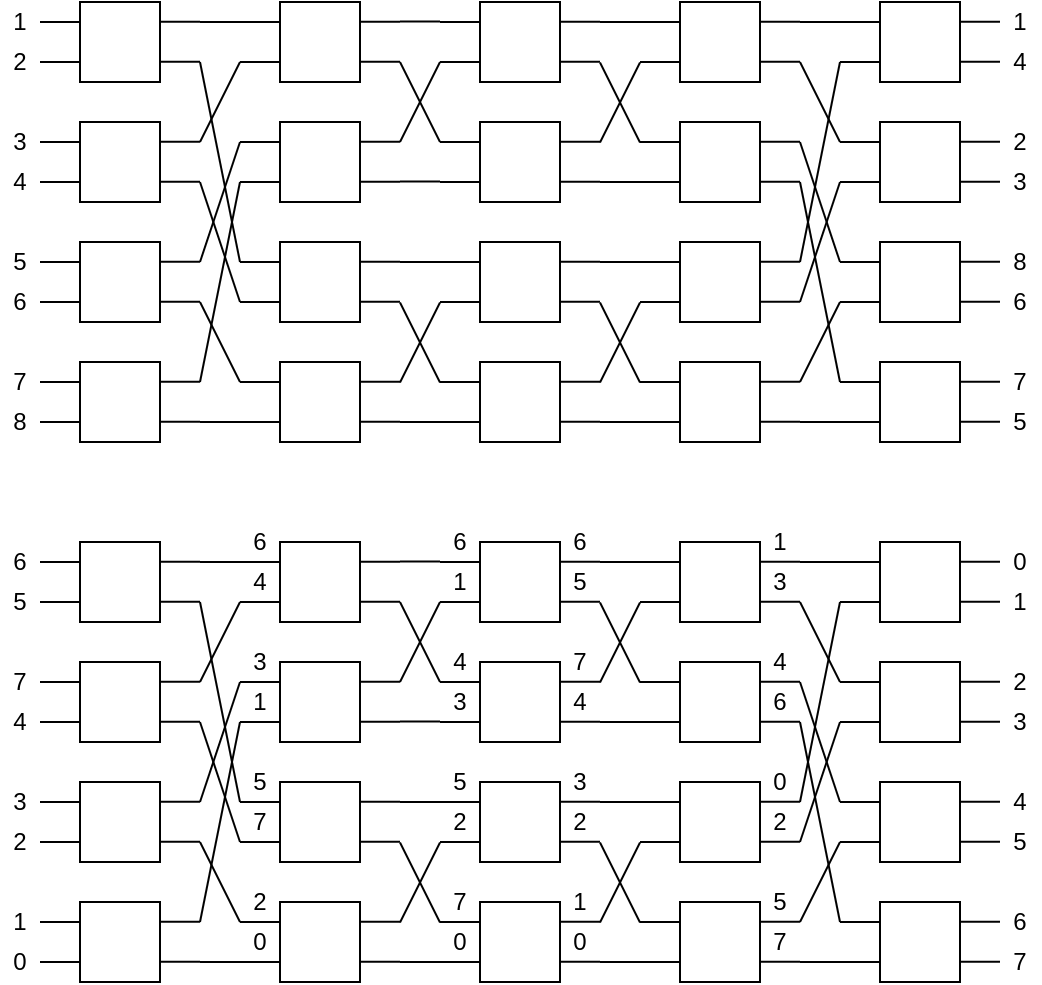 <mxfile version="14.1.8" type="device"><diagram id="B-YNAb4vnowvBiodVgE_" name="Page-1"><mxGraphModel dx="677" dy="382" grid="1" gridSize="10" guides="1" tooltips="1" connect="1" arrows="1" fold="1" page="1" pageScale="1" pageWidth="850" pageHeight="1100" math="0" shadow="0"><root><mxCell id="0"/><mxCell id="1" parent="0"/><mxCell id="N7b6aDIBX-enTPKIQwNa-3" value="" style="rounded=0;whiteSpace=wrap;html=1;" vertex="1" parent="1"><mxGeometry x="90" y="120" width="40" height="40" as="geometry"/></mxCell><mxCell id="N7b6aDIBX-enTPKIQwNa-4" value="" style="endArrow=none;html=1;" edge="1" parent="1"><mxGeometry width="50" height="50" relative="1" as="geometry"><mxPoint x="70" y="130" as="sourcePoint"/><mxPoint x="90" y="130" as="targetPoint"/></mxGeometry></mxCell><mxCell id="N7b6aDIBX-enTPKIQwNa-6" value="" style="endArrow=none;html=1;" edge="1" parent="1"><mxGeometry width="50" height="50" relative="1" as="geometry"><mxPoint x="70" y="150" as="sourcePoint"/><mxPoint x="90" y="150" as="targetPoint"/></mxGeometry></mxCell><mxCell id="N7b6aDIBX-enTPKIQwNa-7" value="" style="endArrow=none;html=1;" edge="1" parent="1"><mxGeometry width="50" height="50" relative="1" as="geometry"><mxPoint x="130" y="129.83" as="sourcePoint"/><mxPoint x="150" y="129.83" as="targetPoint"/></mxGeometry></mxCell><mxCell id="N7b6aDIBX-enTPKIQwNa-8" value="" style="endArrow=none;html=1;" edge="1" parent="1"><mxGeometry width="50" height="50" relative="1" as="geometry"><mxPoint x="130" y="149.83" as="sourcePoint"/><mxPoint x="150" y="149.83" as="targetPoint"/></mxGeometry></mxCell><mxCell id="N7b6aDIBX-enTPKIQwNa-9" value="" style="rounded=0;whiteSpace=wrap;html=1;" vertex="1" parent="1"><mxGeometry x="90" y="180" width="40" height="40" as="geometry"/></mxCell><mxCell id="N7b6aDIBX-enTPKIQwNa-10" value="" style="endArrow=none;html=1;" edge="1" parent="1"><mxGeometry width="50" height="50" relative="1" as="geometry"><mxPoint x="70" y="190" as="sourcePoint"/><mxPoint x="90" y="190" as="targetPoint"/></mxGeometry></mxCell><mxCell id="N7b6aDIBX-enTPKIQwNa-11" value="" style="endArrow=none;html=1;" edge="1" parent="1"><mxGeometry width="50" height="50" relative="1" as="geometry"><mxPoint x="70" y="210" as="sourcePoint"/><mxPoint x="90" y="210" as="targetPoint"/></mxGeometry></mxCell><mxCell id="N7b6aDIBX-enTPKIQwNa-12" value="" style="endArrow=none;html=1;" edge="1" parent="1"><mxGeometry width="50" height="50" relative="1" as="geometry"><mxPoint x="130" y="189.83" as="sourcePoint"/><mxPoint x="150" y="189.83" as="targetPoint"/></mxGeometry></mxCell><mxCell id="N7b6aDIBX-enTPKIQwNa-13" value="" style="endArrow=none;html=1;" edge="1" parent="1"><mxGeometry width="50" height="50" relative="1" as="geometry"><mxPoint x="130" y="209.83" as="sourcePoint"/><mxPoint x="150" y="209.83" as="targetPoint"/></mxGeometry></mxCell><mxCell id="N7b6aDIBX-enTPKIQwNa-14" value="" style="rounded=0;whiteSpace=wrap;html=1;" vertex="1" parent="1"><mxGeometry x="90" y="240" width="40" height="40" as="geometry"/></mxCell><mxCell id="N7b6aDIBX-enTPKIQwNa-15" value="" style="endArrow=none;html=1;" edge="1" parent="1"><mxGeometry width="50" height="50" relative="1" as="geometry"><mxPoint x="70" y="250" as="sourcePoint"/><mxPoint x="90" y="250" as="targetPoint"/></mxGeometry></mxCell><mxCell id="N7b6aDIBX-enTPKIQwNa-16" value="" style="endArrow=none;html=1;" edge="1" parent="1"><mxGeometry width="50" height="50" relative="1" as="geometry"><mxPoint x="70" y="270" as="sourcePoint"/><mxPoint x="90" y="270" as="targetPoint"/></mxGeometry></mxCell><mxCell id="N7b6aDIBX-enTPKIQwNa-17" value="" style="endArrow=none;html=1;" edge="1" parent="1"><mxGeometry width="50" height="50" relative="1" as="geometry"><mxPoint x="130" y="249.83" as="sourcePoint"/><mxPoint x="150" y="249.83" as="targetPoint"/></mxGeometry></mxCell><mxCell id="N7b6aDIBX-enTPKIQwNa-18" value="" style="endArrow=none;html=1;" edge="1" parent="1"><mxGeometry width="50" height="50" relative="1" as="geometry"><mxPoint x="130" y="269.83" as="sourcePoint"/><mxPoint x="150" y="269.83" as="targetPoint"/></mxGeometry></mxCell><mxCell id="N7b6aDIBX-enTPKIQwNa-19" value="" style="rounded=0;whiteSpace=wrap;html=1;" vertex="1" parent="1"><mxGeometry x="90" y="300" width="40" height="40" as="geometry"/></mxCell><mxCell id="N7b6aDIBX-enTPKIQwNa-20" value="" style="endArrow=none;html=1;" edge="1" parent="1"><mxGeometry width="50" height="50" relative="1" as="geometry"><mxPoint x="70" y="310" as="sourcePoint"/><mxPoint x="90" y="310" as="targetPoint"/></mxGeometry></mxCell><mxCell id="N7b6aDIBX-enTPKIQwNa-21" value="" style="endArrow=none;html=1;" edge="1" parent="1"><mxGeometry width="50" height="50" relative="1" as="geometry"><mxPoint x="70" y="330" as="sourcePoint"/><mxPoint x="90" y="330" as="targetPoint"/></mxGeometry></mxCell><mxCell id="N7b6aDIBX-enTPKIQwNa-22" value="" style="endArrow=none;html=1;" edge="1" parent="1"><mxGeometry width="50" height="50" relative="1" as="geometry"><mxPoint x="130" y="309.83" as="sourcePoint"/><mxPoint x="150" y="309.83" as="targetPoint"/></mxGeometry></mxCell><mxCell id="N7b6aDIBX-enTPKIQwNa-23" value="" style="endArrow=none;html=1;" edge="1" parent="1"><mxGeometry width="50" height="50" relative="1" as="geometry"><mxPoint x="130" y="329.83" as="sourcePoint"/><mxPoint x="150" y="329.83" as="targetPoint"/></mxGeometry></mxCell><mxCell id="N7b6aDIBX-enTPKIQwNa-24" value="" style="rounded=0;whiteSpace=wrap;html=1;" vertex="1" parent="1"><mxGeometry x="190" y="120" width="40" height="40" as="geometry"/></mxCell><mxCell id="N7b6aDIBX-enTPKIQwNa-25" value="" style="endArrow=none;html=1;" edge="1" parent="1"><mxGeometry width="50" height="50" relative="1" as="geometry"><mxPoint x="170" y="130" as="sourcePoint"/><mxPoint x="190" y="130" as="targetPoint"/></mxGeometry></mxCell><mxCell id="N7b6aDIBX-enTPKIQwNa-26" value="" style="endArrow=none;html=1;" edge="1" parent="1"><mxGeometry width="50" height="50" relative="1" as="geometry"><mxPoint x="170" y="150" as="sourcePoint"/><mxPoint x="190" y="150" as="targetPoint"/></mxGeometry></mxCell><mxCell id="N7b6aDIBX-enTPKIQwNa-27" value="" style="endArrow=none;html=1;" edge="1" parent="1"><mxGeometry width="50" height="50" relative="1" as="geometry"><mxPoint x="230" y="129.83" as="sourcePoint"/><mxPoint x="250" y="129.83" as="targetPoint"/></mxGeometry></mxCell><mxCell id="N7b6aDIBX-enTPKIQwNa-28" value="" style="endArrow=none;html=1;" edge="1" parent="1"><mxGeometry width="50" height="50" relative="1" as="geometry"><mxPoint x="230" y="149.83" as="sourcePoint"/><mxPoint x="250" y="149.83" as="targetPoint"/></mxGeometry></mxCell><mxCell id="N7b6aDIBX-enTPKIQwNa-29" value="" style="rounded=0;whiteSpace=wrap;html=1;" vertex="1" parent="1"><mxGeometry x="190" y="180" width="40" height="40" as="geometry"/></mxCell><mxCell id="N7b6aDIBX-enTPKIQwNa-30" value="" style="endArrow=none;html=1;" edge="1" parent="1"><mxGeometry width="50" height="50" relative="1" as="geometry"><mxPoint x="170" y="190" as="sourcePoint"/><mxPoint x="190" y="190" as="targetPoint"/></mxGeometry></mxCell><mxCell id="N7b6aDIBX-enTPKIQwNa-31" value="" style="endArrow=none;html=1;" edge="1" parent="1"><mxGeometry width="50" height="50" relative="1" as="geometry"><mxPoint x="170" y="210" as="sourcePoint"/><mxPoint x="190" y="210" as="targetPoint"/></mxGeometry></mxCell><mxCell id="N7b6aDIBX-enTPKIQwNa-32" value="" style="endArrow=none;html=1;" edge="1" parent="1"><mxGeometry width="50" height="50" relative="1" as="geometry"><mxPoint x="230" y="189.83" as="sourcePoint"/><mxPoint x="250" y="189.83" as="targetPoint"/></mxGeometry></mxCell><mxCell id="N7b6aDIBX-enTPKIQwNa-33" value="" style="endArrow=none;html=1;" edge="1" parent="1"><mxGeometry width="50" height="50" relative="1" as="geometry"><mxPoint x="230" y="209.83" as="sourcePoint"/><mxPoint x="250" y="209.83" as="targetPoint"/></mxGeometry></mxCell><mxCell id="N7b6aDIBX-enTPKIQwNa-34" value="" style="rounded=0;whiteSpace=wrap;html=1;" vertex="1" parent="1"><mxGeometry x="190" y="240" width="40" height="40" as="geometry"/></mxCell><mxCell id="N7b6aDIBX-enTPKIQwNa-35" value="" style="endArrow=none;html=1;" edge="1" parent="1"><mxGeometry width="50" height="50" relative="1" as="geometry"><mxPoint x="170" y="250" as="sourcePoint"/><mxPoint x="190" y="250" as="targetPoint"/></mxGeometry></mxCell><mxCell id="N7b6aDIBX-enTPKIQwNa-36" value="" style="endArrow=none;html=1;" edge="1" parent="1"><mxGeometry width="50" height="50" relative="1" as="geometry"><mxPoint x="170" y="270" as="sourcePoint"/><mxPoint x="190" y="270" as="targetPoint"/></mxGeometry></mxCell><mxCell id="N7b6aDIBX-enTPKIQwNa-37" value="" style="endArrow=none;html=1;" edge="1" parent="1"><mxGeometry width="50" height="50" relative="1" as="geometry"><mxPoint x="230" y="249.83" as="sourcePoint"/><mxPoint x="250" y="249.83" as="targetPoint"/></mxGeometry></mxCell><mxCell id="N7b6aDIBX-enTPKIQwNa-38" value="" style="endArrow=none;html=1;" edge="1" parent="1"><mxGeometry width="50" height="50" relative="1" as="geometry"><mxPoint x="230" y="269.83" as="sourcePoint"/><mxPoint x="250" y="269.83" as="targetPoint"/></mxGeometry></mxCell><mxCell id="N7b6aDIBX-enTPKIQwNa-39" value="" style="rounded=0;whiteSpace=wrap;html=1;" vertex="1" parent="1"><mxGeometry x="190" y="300" width="40" height="40" as="geometry"/></mxCell><mxCell id="N7b6aDIBX-enTPKIQwNa-40" value="" style="endArrow=none;html=1;" edge="1" parent="1"><mxGeometry width="50" height="50" relative="1" as="geometry"><mxPoint x="170" y="310" as="sourcePoint"/><mxPoint x="190" y="310" as="targetPoint"/></mxGeometry></mxCell><mxCell id="N7b6aDIBX-enTPKIQwNa-41" value="" style="endArrow=none;html=1;" edge="1" parent="1"><mxGeometry width="50" height="50" relative="1" as="geometry"><mxPoint x="170" y="330" as="sourcePoint"/><mxPoint x="190" y="330" as="targetPoint"/></mxGeometry></mxCell><mxCell id="N7b6aDIBX-enTPKIQwNa-42" value="" style="endArrow=none;html=1;" edge="1" parent="1"><mxGeometry width="50" height="50" relative="1" as="geometry"><mxPoint x="230" y="309.83" as="sourcePoint"/><mxPoint x="250" y="309.83" as="targetPoint"/></mxGeometry></mxCell><mxCell id="N7b6aDIBX-enTPKIQwNa-43" value="" style="endArrow=none;html=1;" edge="1" parent="1"><mxGeometry width="50" height="50" relative="1" as="geometry"><mxPoint x="230" y="329.83" as="sourcePoint"/><mxPoint x="250" y="329.83" as="targetPoint"/></mxGeometry></mxCell><mxCell id="N7b6aDIBX-enTPKIQwNa-44" value="" style="rounded=0;whiteSpace=wrap;html=1;" vertex="1" parent="1"><mxGeometry x="290" y="120" width="40" height="40" as="geometry"/></mxCell><mxCell id="N7b6aDIBX-enTPKIQwNa-45" value="" style="endArrow=none;html=1;" edge="1" parent="1"><mxGeometry width="50" height="50" relative="1" as="geometry"><mxPoint x="270" y="130" as="sourcePoint"/><mxPoint x="290" y="130" as="targetPoint"/></mxGeometry></mxCell><mxCell id="N7b6aDIBX-enTPKIQwNa-46" value="" style="endArrow=none;html=1;" edge="1" parent="1"><mxGeometry width="50" height="50" relative="1" as="geometry"><mxPoint x="270" y="150" as="sourcePoint"/><mxPoint x="290" y="150" as="targetPoint"/></mxGeometry></mxCell><mxCell id="N7b6aDIBX-enTPKIQwNa-47" value="" style="endArrow=none;html=1;" edge="1" parent="1"><mxGeometry width="50" height="50" relative="1" as="geometry"><mxPoint x="330" y="129.83" as="sourcePoint"/><mxPoint x="350" y="129.83" as="targetPoint"/></mxGeometry></mxCell><mxCell id="N7b6aDIBX-enTPKIQwNa-48" value="" style="endArrow=none;html=1;" edge="1" parent="1"><mxGeometry width="50" height="50" relative="1" as="geometry"><mxPoint x="330" y="149.83" as="sourcePoint"/><mxPoint x="350" y="149.83" as="targetPoint"/></mxGeometry></mxCell><mxCell id="N7b6aDIBX-enTPKIQwNa-49" value="" style="rounded=0;whiteSpace=wrap;html=1;" vertex="1" parent="1"><mxGeometry x="290" y="180" width="40" height="40" as="geometry"/></mxCell><mxCell id="N7b6aDIBX-enTPKIQwNa-50" value="" style="endArrow=none;html=1;" edge="1" parent="1"><mxGeometry width="50" height="50" relative="1" as="geometry"><mxPoint x="270" y="190" as="sourcePoint"/><mxPoint x="290" y="190" as="targetPoint"/></mxGeometry></mxCell><mxCell id="N7b6aDIBX-enTPKIQwNa-51" value="" style="endArrow=none;html=1;" edge="1" parent="1"><mxGeometry width="50" height="50" relative="1" as="geometry"><mxPoint x="270" y="210" as="sourcePoint"/><mxPoint x="290" y="210" as="targetPoint"/></mxGeometry></mxCell><mxCell id="N7b6aDIBX-enTPKIQwNa-52" value="" style="endArrow=none;html=1;" edge="1" parent="1"><mxGeometry width="50" height="50" relative="1" as="geometry"><mxPoint x="330" y="189.83" as="sourcePoint"/><mxPoint x="350" y="189.83" as="targetPoint"/></mxGeometry></mxCell><mxCell id="N7b6aDIBX-enTPKIQwNa-53" value="" style="endArrow=none;html=1;" edge="1" parent="1"><mxGeometry width="50" height="50" relative="1" as="geometry"><mxPoint x="330" y="209.83" as="sourcePoint"/><mxPoint x="350" y="209.83" as="targetPoint"/></mxGeometry></mxCell><mxCell id="N7b6aDIBX-enTPKIQwNa-54" value="" style="rounded=0;whiteSpace=wrap;html=1;" vertex="1" parent="1"><mxGeometry x="290" y="240" width="40" height="40" as="geometry"/></mxCell><mxCell id="N7b6aDIBX-enTPKIQwNa-55" value="" style="endArrow=none;html=1;" edge="1" parent="1"><mxGeometry width="50" height="50" relative="1" as="geometry"><mxPoint x="270" y="250" as="sourcePoint"/><mxPoint x="290" y="250" as="targetPoint"/></mxGeometry></mxCell><mxCell id="N7b6aDIBX-enTPKIQwNa-56" value="" style="endArrow=none;html=1;" edge="1" parent="1"><mxGeometry width="50" height="50" relative="1" as="geometry"><mxPoint x="270" y="270" as="sourcePoint"/><mxPoint x="290" y="270" as="targetPoint"/></mxGeometry></mxCell><mxCell id="N7b6aDIBX-enTPKIQwNa-57" value="" style="endArrow=none;html=1;" edge="1" parent="1"><mxGeometry width="50" height="50" relative="1" as="geometry"><mxPoint x="330" y="249.83" as="sourcePoint"/><mxPoint x="350" y="249.83" as="targetPoint"/></mxGeometry></mxCell><mxCell id="N7b6aDIBX-enTPKIQwNa-58" value="" style="endArrow=none;html=1;" edge="1" parent="1"><mxGeometry width="50" height="50" relative="1" as="geometry"><mxPoint x="330" y="269.83" as="sourcePoint"/><mxPoint x="350" y="269.83" as="targetPoint"/></mxGeometry></mxCell><mxCell id="N7b6aDIBX-enTPKIQwNa-59" value="" style="rounded=0;whiteSpace=wrap;html=1;" vertex="1" parent="1"><mxGeometry x="290" y="300" width="40" height="40" as="geometry"/></mxCell><mxCell id="N7b6aDIBX-enTPKIQwNa-60" value="" style="endArrow=none;html=1;" edge="1" parent="1"><mxGeometry width="50" height="50" relative="1" as="geometry"><mxPoint x="270" y="310" as="sourcePoint"/><mxPoint x="290" y="310" as="targetPoint"/></mxGeometry></mxCell><mxCell id="N7b6aDIBX-enTPKIQwNa-61" value="" style="endArrow=none;html=1;" edge="1" parent="1"><mxGeometry width="50" height="50" relative="1" as="geometry"><mxPoint x="270" y="330" as="sourcePoint"/><mxPoint x="290" y="330" as="targetPoint"/></mxGeometry></mxCell><mxCell id="N7b6aDIBX-enTPKIQwNa-62" value="" style="endArrow=none;html=1;" edge="1" parent="1"><mxGeometry width="50" height="50" relative="1" as="geometry"><mxPoint x="330" y="309.83" as="sourcePoint"/><mxPoint x="350" y="309.83" as="targetPoint"/></mxGeometry></mxCell><mxCell id="N7b6aDIBX-enTPKIQwNa-63" value="" style="endArrow=none;html=1;" edge="1" parent="1"><mxGeometry width="50" height="50" relative="1" as="geometry"><mxPoint x="330" y="329.83" as="sourcePoint"/><mxPoint x="350" y="329.83" as="targetPoint"/></mxGeometry></mxCell><mxCell id="N7b6aDIBX-enTPKIQwNa-64" value="" style="rounded=0;whiteSpace=wrap;html=1;" vertex="1" parent="1"><mxGeometry x="390" y="120" width="40" height="40" as="geometry"/></mxCell><mxCell id="N7b6aDIBX-enTPKIQwNa-65" value="" style="endArrow=none;html=1;" edge="1" parent="1"><mxGeometry width="50" height="50" relative="1" as="geometry"><mxPoint x="370" y="130" as="sourcePoint"/><mxPoint x="390" y="130" as="targetPoint"/></mxGeometry></mxCell><mxCell id="N7b6aDIBX-enTPKIQwNa-66" value="" style="endArrow=none;html=1;" edge="1" parent="1"><mxGeometry width="50" height="50" relative="1" as="geometry"><mxPoint x="370" y="150" as="sourcePoint"/><mxPoint x="390" y="150" as="targetPoint"/></mxGeometry></mxCell><mxCell id="N7b6aDIBX-enTPKIQwNa-67" value="" style="endArrow=none;html=1;" edge="1" parent="1"><mxGeometry width="50" height="50" relative="1" as="geometry"><mxPoint x="430.0" y="129.83" as="sourcePoint"/><mxPoint x="450" y="129.83" as="targetPoint"/></mxGeometry></mxCell><mxCell id="N7b6aDIBX-enTPKIQwNa-68" value="" style="endArrow=none;html=1;" edge="1" parent="1"><mxGeometry width="50" height="50" relative="1" as="geometry"><mxPoint x="430.0" y="149.83" as="sourcePoint"/><mxPoint x="450" y="149.83" as="targetPoint"/></mxGeometry></mxCell><mxCell id="N7b6aDIBX-enTPKIQwNa-69" value="" style="rounded=0;whiteSpace=wrap;html=1;" vertex="1" parent="1"><mxGeometry x="390" y="180" width="40" height="40" as="geometry"/></mxCell><mxCell id="N7b6aDIBX-enTPKIQwNa-70" value="" style="endArrow=none;html=1;" edge="1" parent="1"><mxGeometry width="50" height="50" relative="1" as="geometry"><mxPoint x="370" y="190" as="sourcePoint"/><mxPoint x="390" y="190" as="targetPoint"/></mxGeometry></mxCell><mxCell id="N7b6aDIBX-enTPKIQwNa-71" value="" style="endArrow=none;html=1;" edge="1" parent="1"><mxGeometry width="50" height="50" relative="1" as="geometry"><mxPoint x="370" y="210" as="sourcePoint"/><mxPoint x="390" y="210" as="targetPoint"/></mxGeometry></mxCell><mxCell id="N7b6aDIBX-enTPKIQwNa-72" value="" style="endArrow=none;html=1;" edge="1" parent="1"><mxGeometry width="50" height="50" relative="1" as="geometry"><mxPoint x="430.0" y="189.83" as="sourcePoint"/><mxPoint x="450" y="189.83" as="targetPoint"/></mxGeometry></mxCell><mxCell id="N7b6aDIBX-enTPKIQwNa-73" value="" style="endArrow=none;html=1;" edge="1" parent="1"><mxGeometry width="50" height="50" relative="1" as="geometry"><mxPoint x="430.0" y="209.83" as="sourcePoint"/><mxPoint x="450" y="209.83" as="targetPoint"/></mxGeometry></mxCell><mxCell id="N7b6aDIBX-enTPKIQwNa-74" value="" style="rounded=0;whiteSpace=wrap;html=1;" vertex="1" parent="1"><mxGeometry x="390" y="240" width="40" height="40" as="geometry"/></mxCell><mxCell id="N7b6aDIBX-enTPKIQwNa-75" value="" style="endArrow=none;html=1;" edge="1" parent="1"><mxGeometry width="50" height="50" relative="1" as="geometry"><mxPoint x="370" y="250" as="sourcePoint"/><mxPoint x="390" y="250" as="targetPoint"/></mxGeometry></mxCell><mxCell id="N7b6aDIBX-enTPKIQwNa-76" value="" style="endArrow=none;html=1;" edge="1" parent="1"><mxGeometry width="50" height="50" relative="1" as="geometry"><mxPoint x="370" y="270" as="sourcePoint"/><mxPoint x="390" y="270" as="targetPoint"/></mxGeometry></mxCell><mxCell id="N7b6aDIBX-enTPKIQwNa-77" value="" style="endArrow=none;html=1;" edge="1" parent="1"><mxGeometry width="50" height="50" relative="1" as="geometry"><mxPoint x="430.0" y="249.83" as="sourcePoint"/><mxPoint x="450" y="249.83" as="targetPoint"/></mxGeometry></mxCell><mxCell id="N7b6aDIBX-enTPKIQwNa-78" value="" style="endArrow=none;html=1;" edge="1" parent="1"><mxGeometry width="50" height="50" relative="1" as="geometry"><mxPoint x="430.0" y="269.83" as="sourcePoint"/><mxPoint x="450" y="269.83" as="targetPoint"/></mxGeometry></mxCell><mxCell id="N7b6aDIBX-enTPKIQwNa-79" value="" style="rounded=0;whiteSpace=wrap;html=1;" vertex="1" parent="1"><mxGeometry x="390" y="300" width="40" height="40" as="geometry"/></mxCell><mxCell id="N7b6aDIBX-enTPKIQwNa-80" value="" style="endArrow=none;html=1;" edge="1" parent="1"><mxGeometry width="50" height="50" relative="1" as="geometry"><mxPoint x="370" y="310" as="sourcePoint"/><mxPoint x="390" y="310" as="targetPoint"/></mxGeometry></mxCell><mxCell id="N7b6aDIBX-enTPKIQwNa-81" value="" style="endArrow=none;html=1;" edge="1" parent="1"><mxGeometry width="50" height="50" relative="1" as="geometry"><mxPoint x="370" y="330" as="sourcePoint"/><mxPoint x="390" y="330" as="targetPoint"/></mxGeometry></mxCell><mxCell id="N7b6aDIBX-enTPKIQwNa-82" value="" style="endArrow=none;html=1;" edge="1" parent="1"><mxGeometry width="50" height="50" relative="1" as="geometry"><mxPoint x="430.0" y="309.83" as="sourcePoint"/><mxPoint x="450" y="309.83" as="targetPoint"/></mxGeometry></mxCell><mxCell id="N7b6aDIBX-enTPKIQwNa-83" value="" style="endArrow=none;html=1;" edge="1" parent="1"><mxGeometry width="50" height="50" relative="1" as="geometry"><mxPoint x="430.0" y="329.83" as="sourcePoint"/><mxPoint x="450" y="329.83" as="targetPoint"/></mxGeometry></mxCell><mxCell id="N7b6aDIBX-enTPKIQwNa-84" value="" style="rounded=0;whiteSpace=wrap;html=1;" vertex="1" parent="1"><mxGeometry x="490" y="120" width="40" height="40" as="geometry"/></mxCell><mxCell id="N7b6aDIBX-enTPKIQwNa-85" value="" style="endArrow=none;html=1;" edge="1" parent="1"><mxGeometry width="50" height="50" relative="1" as="geometry"><mxPoint x="470" y="130" as="sourcePoint"/><mxPoint x="490" y="130" as="targetPoint"/></mxGeometry></mxCell><mxCell id="N7b6aDIBX-enTPKIQwNa-86" value="" style="endArrow=none;html=1;" edge="1" parent="1"><mxGeometry width="50" height="50" relative="1" as="geometry"><mxPoint x="470" y="150" as="sourcePoint"/><mxPoint x="490" y="150" as="targetPoint"/></mxGeometry></mxCell><mxCell id="N7b6aDIBX-enTPKIQwNa-87" value="" style="endArrow=none;html=1;" edge="1" parent="1"><mxGeometry width="50" height="50" relative="1" as="geometry"><mxPoint x="530" y="129.83" as="sourcePoint"/><mxPoint x="550" y="129.83" as="targetPoint"/></mxGeometry></mxCell><mxCell id="N7b6aDIBX-enTPKIQwNa-88" value="" style="endArrow=none;html=1;" edge="1" parent="1"><mxGeometry width="50" height="50" relative="1" as="geometry"><mxPoint x="530" y="149.83" as="sourcePoint"/><mxPoint x="550" y="149.83" as="targetPoint"/></mxGeometry></mxCell><mxCell id="N7b6aDIBX-enTPKIQwNa-89" value="" style="rounded=0;whiteSpace=wrap;html=1;" vertex="1" parent="1"><mxGeometry x="490" y="180" width="40" height="40" as="geometry"/></mxCell><mxCell id="N7b6aDIBX-enTPKIQwNa-90" value="" style="endArrow=none;html=1;" edge="1" parent="1"><mxGeometry width="50" height="50" relative="1" as="geometry"><mxPoint x="470" y="190" as="sourcePoint"/><mxPoint x="490" y="190" as="targetPoint"/></mxGeometry></mxCell><mxCell id="N7b6aDIBX-enTPKIQwNa-91" value="" style="endArrow=none;html=1;" edge="1" parent="1"><mxGeometry width="50" height="50" relative="1" as="geometry"><mxPoint x="470" y="210" as="sourcePoint"/><mxPoint x="490" y="210" as="targetPoint"/></mxGeometry></mxCell><mxCell id="N7b6aDIBX-enTPKIQwNa-92" value="" style="endArrow=none;html=1;" edge="1" parent="1"><mxGeometry width="50" height="50" relative="1" as="geometry"><mxPoint x="530" y="189.83" as="sourcePoint"/><mxPoint x="550" y="189.83" as="targetPoint"/></mxGeometry></mxCell><mxCell id="N7b6aDIBX-enTPKIQwNa-93" value="" style="endArrow=none;html=1;" edge="1" parent="1"><mxGeometry width="50" height="50" relative="1" as="geometry"><mxPoint x="530" y="209.83" as="sourcePoint"/><mxPoint x="550" y="209.83" as="targetPoint"/></mxGeometry></mxCell><mxCell id="N7b6aDIBX-enTPKIQwNa-94" value="" style="rounded=0;whiteSpace=wrap;html=1;" vertex="1" parent="1"><mxGeometry x="490" y="240" width="40" height="40" as="geometry"/></mxCell><mxCell id="N7b6aDIBX-enTPKIQwNa-95" value="" style="endArrow=none;html=1;" edge="1" parent="1"><mxGeometry width="50" height="50" relative="1" as="geometry"><mxPoint x="470" y="250" as="sourcePoint"/><mxPoint x="490" y="250" as="targetPoint"/></mxGeometry></mxCell><mxCell id="N7b6aDIBX-enTPKIQwNa-96" value="" style="endArrow=none;html=1;" edge="1" parent="1"><mxGeometry width="50" height="50" relative="1" as="geometry"><mxPoint x="470" y="270" as="sourcePoint"/><mxPoint x="490" y="270" as="targetPoint"/></mxGeometry></mxCell><mxCell id="N7b6aDIBX-enTPKIQwNa-97" value="" style="endArrow=none;html=1;" edge="1" parent="1"><mxGeometry width="50" height="50" relative="1" as="geometry"><mxPoint x="530" y="249.83" as="sourcePoint"/><mxPoint x="550" y="249.83" as="targetPoint"/></mxGeometry></mxCell><mxCell id="N7b6aDIBX-enTPKIQwNa-98" value="" style="endArrow=none;html=1;" edge="1" parent="1"><mxGeometry width="50" height="50" relative="1" as="geometry"><mxPoint x="530" y="269.83" as="sourcePoint"/><mxPoint x="550" y="269.83" as="targetPoint"/></mxGeometry></mxCell><mxCell id="N7b6aDIBX-enTPKIQwNa-99" value="" style="rounded=0;whiteSpace=wrap;html=1;" vertex="1" parent="1"><mxGeometry x="490" y="300" width="40" height="40" as="geometry"/></mxCell><mxCell id="N7b6aDIBX-enTPKIQwNa-100" value="" style="endArrow=none;html=1;" edge="1" parent="1"><mxGeometry width="50" height="50" relative="1" as="geometry"><mxPoint x="470" y="310" as="sourcePoint"/><mxPoint x="490" y="310" as="targetPoint"/></mxGeometry></mxCell><mxCell id="N7b6aDIBX-enTPKIQwNa-101" value="" style="endArrow=none;html=1;" edge="1" parent="1"><mxGeometry width="50" height="50" relative="1" as="geometry"><mxPoint x="470" y="330" as="sourcePoint"/><mxPoint x="490" y="330" as="targetPoint"/></mxGeometry></mxCell><mxCell id="N7b6aDIBX-enTPKIQwNa-102" value="" style="endArrow=none;html=1;" edge="1" parent="1"><mxGeometry width="50" height="50" relative="1" as="geometry"><mxPoint x="530" y="309.83" as="sourcePoint"/><mxPoint x="550" y="309.83" as="targetPoint"/></mxGeometry></mxCell><mxCell id="N7b6aDIBX-enTPKIQwNa-103" value="" style="endArrow=none;html=1;" edge="1" parent="1"><mxGeometry width="50" height="50" relative="1" as="geometry"><mxPoint x="530" y="329.83" as="sourcePoint"/><mxPoint x="550" y="329.83" as="targetPoint"/></mxGeometry></mxCell><mxCell id="N7b6aDIBX-enTPKIQwNa-120" value="1" style="text;html=1;strokeColor=none;fillColor=none;align=center;verticalAlign=middle;whiteSpace=wrap;rounded=0;" vertex="1" parent="1"><mxGeometry x="550" y="120" width="20" height="20" as="geometry"/></mxCell><mxCell id="N7b6aDIBX-enTPKIQwNa-121" value="4" style="text;html=1;strokeColor=none;fillColor=none;align=center;verticalAlign=middle;whiteSpace=wrap;rounded=0;" vertex="1" parent="1"><mxGeometry x="550" y="140" width="20" height="20" as="geometry"/></mxCell><mxCell id="N7b6aDIBX-enTPKIQwNa-122" value="2" style="text;html=1;strokeColor=none;fillColor=none;align=center;verticalAlign=middle;whiteSpace=wrap;rounded=0;" vertex="1" parent="1"><mxGeometry x="550" y="180" width="20" height="20" as="geometry"/></mxCell><mxCell id="N7b6aDIBX-enTPKIQwNa-123" value="3" style="text;html=1;strokeColor=none;fillColor=none;align=center;verticalAlign=middle;whiteSpace=wrap;rounded=0;" vertex="1" parent="1"><mxGeometry x="550" y="200" width="20" height="20" as="geometry"/></mxCell><mxCell id="N7b6aDIBX-enTPKIQwNa-124" value="8" style="text;html=1;strokeColor=none;fillColor=none;align=center;verticalAlign=middle;whiteSpace=wrap;rounded=0;" vertex="1" parent="1"><mxGeometry x="550" y="240" width="20" height="20" as="geometry"/></mxCell><mxCell id="N7b6aDIBX-enTPKIQwNa-125" value="6" style="text;html=1;strokeColor=none;fillColor=none;align=center;verticalAlign=middle;whiteSpace=wrap;rounded=0;" vertex="1" parent="1"><mxGeometry x="550" y="260" width="20" height="20" as="geometry"/></mxCell><mxCell id="N7b6aDIBX-enTPKIQwNa-126" value="7" style="text;html=1;strokeColor=none;fillColor=none;align=center;verticalAlign=middle;whiteSpace=wrap;rounded=0;" vertex="1" parent="1"><mxGeometry x="550" y="300" width="20" height="20" as="geometry"/></mxCell><mxCell id="N7b6aDIBX-enTPKIQwNa-127" value="5" style="text;html=1;strokeColor=none;fillColor=none;align=center;verticalAlign=middle;whiteSpace=wrap;rounded=0;" vertex="1" parent="1"><mxGeometry x="550" y="320" width="20" height="20" as="geometry"/></mxCell><mxCell id="N7b6aDIBX-enTPKIQwNa-128" value="1" style="text;html=1;strokeColor=none;fillColor=none;align=center;verticalAlign=middle;whiteSpace=wrap;rounded=0;" vertex="1" parent="1"><mxGeometry x="50" y="120" width="20" height="20" as="geometry"/></mxCell><mxCell id="N7b6aDIBX-enTPKIQwNa-129" value="2" style="text;html=1;strokeColor=none;fillColor=none;align=center;verticalAlign=middle;whiteSpace=wrap;rounded=0;" vertex="1" parent="1"><mxGeometry x="50" y="140" width="20" height="20" as="geometry"/></mxCell><mxCell id="N7b6aDIBX-enTPKIQwNa-130" value="3" style="text;html=1;strokeColor=none;fillColor=none;align=center;verticalAlign=middle;whiteSpace=wrap;rounded=0;" vertex="1" parent="1"><mxGeometry x="50" y="180" width="20" height="20" as="geometry"/></mxCell><mxCell id="N7b6aDIBX-enTPKIQwNa-131" value="4" style="text;html=1;strokeColor=none;fillColor=none;align=center;verticalAlign=middle;whiteSpace=wrap;rounded=0;" vertex="1" parent="1"><mxGeometry x="50" y="200" width="20" height="20" as="geometry"/></mxCell><mxCell id="N7b6aDIBX-enTPKIQwNa-132" value="5" style="text;html=1;strokeColor=none;fillColor=none;align=center;verticalAlign=middle;whiteSpace=wrap;rounded=0;" vertex="1" parent="1"><mxGeometry x="50" y="240" width="20" height="20" as="geometry"/></mxCell><mxCell id="N7b6aDIBX-enTPKIQwNa-133" value="6" style="text;html=1;strokeColor=none;fillColor=none;align=center;verticalAlign=middle;whiteSpace=wrap;rounded=0;" vertex="1" parent="1"><mxGeometry x="50" y="260" width="20" height="20" as="geometry"/></mxCell><mxCell id="N7b6aDIBX-enTPKIQwNa-134" value="7" style="text;html=1;strokeColor=none;fillColor=none;align=center;verticalAlign=middle;whiteSpace=wrap;rounded=0;" vertex="1" parent="1"><mxGeometry x="50" y="300" width="20" height="20" as="geometry"/></mxCell><mxCell id="N7b6aDIBX-enTPKIQwNa-135" value="8" style="text;html=1;strokeColor=none;fillColor=none;align=center;verticalAlign=middle;whiteSpace=wrap;rounded=0;" vertex="1" parent="1"><mxGeometry x="50" y="320" width="20" height="20" as="geometry"/></mxCell><mxCell id="N7b6aDIBX-enTPKIQwNa-136" value="" style="endArrow=none;html=1;" edge="1" parent="1"><mxGeometry width="50" height="50" relative="1" as="geometry"><mxPoint x="150" y="130" as="sourcePoint"/><mxPoint x="170" y="130" as="targetPoint"/></mxGeometry></mxCell><mxCell id="N7b6aDIBX-enTPKIQwNa-137" value="" style="endArrow=none;html=1;" edge="1" parent="1"><mxGeometry width="50" height="50" relative="1" as="geometry"><mxPoint x="150" y="150" as="sourcePoint"/><mxPoint x="170" y="250" as="targetPoint"/></mxGeometry></mxCell><mxCell id="N7b6aDIBX-enTPKIQwNa-138" value="" style="endArrow=none;html=1;" edge="1" parent="1"><mxGeometry width="50" height="50" relative="1" as="geometry"><mxPoint x="150" y="190" as="sourcePoint"/><mxPoint x="170" y="150" as="targetPoint"/></mxGeometry></mxCell><mxCell id="N7b6aDIBX-enTPKIQwNa-139" value="" style="endArrow=none;html=1;" edge="1" parent="1"><mxGeometry width="50" height="50" relative="1" as="geometry"><mxPoint x="150" y="210" as="sourcePoint"/><mxPoint x="170" y="270" as="targetPoint"/></mxGeometry></mxCell><mxCell id="N7b6aDIBX-enTPKIQwNa-140" value="" style="endArrow=none;html=1;" edge="1" parent="1"><mxGeometry width="50" height="50" relative="1" as="geometry"><mxPoint x="150" y="250" as="sourcePoint"/><mxPoint x="170" y="190" as="targetPoint"/></mxGeometry></mxCell><mxCell id="N7b6aDIBX-enTPKIQwNa-141" value="" style="endArrow=none;html=1;" edge="1" parent="1"><mxGeometry width="50" height="50" relative="1" as="geometry"><mxPoint x="150" y="270" as="sourcePoint"/><mxPoint x="170" y="310" as="targetPoint"/></mxGeometry></mxCell><mxCell id="N7b6aDIBX-enTPKIQwNa-142" value="" style="endArrow=none;html=1;" edge="1" parent="1"><mxGeometry width="50" height="50" relative="1" as="geometry"><mxPoint x="150" y="310" as="sourcePoint"/><mxPoint x="170" y="210" as="targetPoint"/></mxGeometry></mxCell><mxCell id="N7b6aDIBX-enTPKIQwNa-143" value="" style="endArrow=none;html=1;" edge="1" parent="1"><mxGeometry width="50" height="50" relative="1" as="geometry"><mxPoint x="150" y="330" as="sourcePoint"/><mxPoint x="170" y="330" as="targetPoint"/></mxGeometry></mxCell><mxCell id="N7b6aDIBX-enTPKIQwNa-144" value="" style="endArrow=none;html=1;" edge="1" parent="1"><mxGeometry x="450" y="130" width="50" height="50" as="geometry"><mxPoint x="470" y="330" as="sourcePoint"/><mxPoint x="450" y="330" as="targetPoint"/></mxGeometry></mxCell><mxCell id="N7b6aDIBX-enTPKIQwNa-145" value="" style="endArrow=none;html=1;" edge="1" parent="1"><mxGeometry x="450" y="130" width="50" height="50" as="geometry"><mxPoint x="470" y="310" as="sourcePoint"/><mxPoint x="450" y="210" as="targetPoint"/></mxGeometry></mxCell><mxCell id="N7b6aDIBX-enTPKIQwNa-146" value="" style="endArrow=none;html=1;" edge="1" parent="1"><mxGeometry x="450" y="130" width="50" height="50" as="geometry"><mxPoint x="470" y="270" as="sourcePoint"/><mxPoint x="450" y="310" as="targetPoint"/></mxGeometry></mxCell><mxCell id="N7b6aDIBX-enTPKIQwNa-147" value="" style="endArrow=none;html=1;" edge="1" parent="1"><mxGeometry x="450" y="130" width="50" height="50" as="geometry"><mxPoint x="470" y="250" as="sourcePoint"/><mxPoint x="450" y="190" as="targetPoint"/></mxGeometry></mxCell><mxCell id="N7b6aDIBX-enTPKIQwNa-148" value="" style="endArrow=none;html=1;" edge="1" parent="1"><mxGeometry x="450" y="130" width="50" height="50" as="geometry"><mxPoint x="470" y="210" as="sourcePoint"/><mxPoint x="450" y="270" as="targetPoint"/></mxGeometry></mxCell><mxCell id="N7b6aDIBX-enTPKIQwNa-149" value="" style="endArrow=none;html=1;" edge="1" parent="1"><mxGeometry x="450" y="130" width="50" height="50" as="geometry"><mxPoint x="470" y="190" as="sourcePoint"/><mxPoint x="450" y="150" as="targetPoint"/></mxGeometry></mxCell><mxCell id="N7b6aDIBX-enTPKIQwNa-150" value="" style="endArrow=none;html=1;" edge="1" parent="1"><mxGeometry x="450" y="130" width="50" height="50" as="geometry"><mxPoint x="470" y="150" as="sourcePoint"/><mxPoint x="450" y="250" as="targetPoint"/></mxGeometry></mxCell><mxCell id="N7b6aDIBX-enTPKIQwNa-151" value="" style="endArrow=none;html=1;" edge="1" parent="1"><mxGeometry x="450" y="130" width="50" height="50" as="geometry"><mxPoint x="470" y="130" as="sourcePoint"/><mxPoint x="450" y="130" as="targetPoint"/></mxGeometry></mxCell><mxCell id="N7b6aDIBX-enTPKIQwNa-153" value="" style="endArrow=none;html=1;" edge="1" parent="1"><mxGeometry width="50" height="50" relative="1" as="geometry"><mxPoint x="250" y="129.76" as="sourcePoint"/><mxPoint x="270" y="129.76" as="targetPoint"/></mxGeometry></mxCell><mxCell id="N7b6aDIBX-enTPKIQwNa-154" value="" style="endArrow=none;html=1;" edge="1" parent="1"><mxGeometry width="50" height="50" relative="1" as="geometry"><mxPoint x="250" y="209.76" as="sourcePoint"/><mxPoint x="270" y="209.76" as="targetPoint"/></mxGeometry></mxCell><mxCell id="N7b6aDIBX-enTPKIQwNa-155" value="" style="endArrow=none;html=1;" edge="1" parent="1"><mxGeometry width="50" height="50" relative="1" as="geometry"><mxPoint x="250" y="150" as="sourcePoint"/><mxPoint x="270" y="190" as="targetPoint"/></mxGeometry></mxCell><mxCell id="N7b6aDIBX-enTPKIQwNa-156" value="" style="endArrow=none;html=1;" edge="1" parent="1"><mxGeometry width="50" height="50" relative="1" as="geometry"><mxPoint x="250" y="190" as="sourcePoint"/><mxPoint x="270" y="150" as="targetPoint"/></mxGeometry></mxCell><mxCell id="N7b6aDIBX-enTPKIQwNa-157" value="" style="endArrow=none;html=1;" edge="1" parent="1"><mxGeometry width="50" height="50" relative="1" as="geometry"><mxPoint x="250" y="250.0" as="sourcePoint"/><mxPoint x="270" y="250.0" as="targetPoint"/></mxGeometry></mxCell><mxCell id="N7b6aDIBX-enTPKIQwNa-158" value="" style="endArrow=none;html=1;" edge="1" parent="1"><mxGeometry width="50" height="50" relative="1" as="geometry"><mxPoint x="250" y="330" as="sourcePoint"/><mxPoint x="270" y="330" as="targetPoint"/></mxGeometry></mxCell><mxCell id="N7b6aDIBX-enTPKIQwNa-159" value="" style="endArrow=none;html=1;" edge="1" parent="1"><mxGeometry width="50" height="50" relative="1" as="geometry"><mxPoint x="250" y="270.24" as="sourcePoint"/><mxPoint x="270" y="310.24" as="targetPoint"/></mxGeometry></mxCell><mxCell id="N7b6aDIBX-enTPKIQwNa-160" value="" style="endArrow=none;html=1;" edge="1" parent="1"><mxGeometry width="50" height="50" relative="1" as="geometry"><mxPoint x="250" y="310.24" as="sourcePoint"/><mxPoint x="270" y="270.24" as="targetPoint"/></mxGeometry></mxCell><mxCell id="N7b6aDIBX-enTPKIQwNa-161" value="" style="endArrow=none;html=1;" edge="1" parent="1"><mxGeometry width="50" height="50" relative="1" as="geometry"><mxPoint x="350" y="250" as="sourcePoint"/><mxPoint x="370" y="250" as="targetPoint"/></mxGeometry></mxCell><mxCell id="N7b6aDIBX-enTPKIQwNa-162" value="" style="endArrow=none;html=1;" edge="1" parent="1"><mxGeometry width="50" height="50" relative="1" as="geometry"><mxPoint x="350" y="330" as="sourcePoint"/><mxPoint x="370" y="330" as="targetPoint"/></mxGeometry></mxCell><mxCell id="N7b6aDIBX-enTPKIQwNa-163" value="" style="endArrow=none;html=1;" edge="1" parent="1"><mxGeometry width="50" height="50" relative="1" as="geometry"><mxPoint x="350" y="270.24" as="sourcePoint"/><mxPoint x="370" y="310.24" as="targetPoint"/></mxGeometry></mxCell><mxCell id="N7b6aDIBX-enTPKIQwNa-164" value="" style="endArrow=none;html=1;" edge="1" parent="1"><mxGeometry width="50" height="50" relative="1" as="geometry"><mxPoint x="350" y="310.24" as="sourcePoint"/><mxPoint x="370" y="270.24" as="targetPoint"/></mxGeometry></mxCell><mxCell id="N7b6aDIBX-enTPKIQwNa-165" value="" style="endArrow=none;html=1;" edge="1" parent="1"><mxGeometry width="50" height="50" relative="1" as="geometry"><mxPoint x="350" y="130" as="sourcePoint"/><mxPoint x="370" y="130" as="targetPoint"/></mxGeometry></mxCell><mxCell id="N7b6aDIBX-enTPKIQwNa-166" value="" style="endArrow=none;html=1;" edge="1" parent="1"><mxGeometry width="50" height="50" relative="1" as="geometry"><mxPoint x="350" y="210" as="sourcePoint"/><mxPoint x="370" y="210" as="targetPoint"/></mxGeometry></mxCell><mxCell id="N7b6aDIBX-enTPKIQwNa-167" value="" style="endArrow=none;html=1;" edge="1" parent="1"><mxGeometry width="50" height="50" relative="1" as="geometry"><mxPoint x="350" y="150.24" as="sourcePoint"/><mxPoint x="370" y="190.24" as="targetPoint"/></mxGeometry></mxCell><mxCell id="N7b6aDIBX-enTPKIQwNa-168" value="" style="endArrow=none;html=1;" edge="1" parent="1"><mxGeometry width="50" height="50" relative="1" as="geometry"><mxPoint x="350" y="190.24" as="sourcePoint"/><mxPoint x="370" y="150.24" as="targetPoint"/></mxGeometry></mxCell><mxCell id="N7b6aDIBX-enTPKIQwNa-169" value="" style="rounded=0;whiteSpace=wrap;html=1;" vertex="1" parent="1"><mxGeometry x="90" y="390" width="40" height="40" as="geometry"/></mxCell><mxCell id="N7b6aDIBX-enTPKIQwNa-170" value="" style="endArrow=none;html=1;" edge="1" parent="1"><mxGeometry width="50" height="50" relative="1" as="geometry"><mxPoint x="70" y="400" as="sourcePoint"/><mxPoint x="90" y="400" as="targetPoint"/></mxGeometry></mxCell><mxCell id="N7b6aDIBX-enTPKIQwNa-171" value="" style="endArrow=none;html=1;" edge="1" parent="1"><mxGeometry width="50" height="50" relative="1" as="geometry"><mxPoint x="70" y="420" as="sourcePoint"/><mxPoint x="90" y="420" as="targetPoint"/></mxGeometry></mxCell><mxCell id="N7b6aDIBX-enTPKIQwNa-172" value="" style="endArrow=none;html=1;" edge="1" parent="1"><mxGeometry width="50" height="50" relative="1" as="geometry"><mxPoint x="130" y="399.83" as="sourcePoint"/><mxPoint x="150" y="399.83" as="targetPoint"/></mxGeometry></mxCell><mxCell id="N7b6aDIBX-enTPKIQwNa-173" value="" style="endArrow=none;html=1;" edge="1" parent="1"><mxGeometry width="50" height="50" relative="1" as="geometry"><mxPoint x="130" y="419.83" as="sourcePoint"/><mxPoint x="150" y="419.83" as="targetPoint"/></mxGeometry></mxCell><mxCell id="N7b6aDIBX-enTPKIQwNa-174" value="" style="rounded=0;whiteSpace=wrap;html=1;" vertex="1" parent="1"><mxGeometry x="90" y="450" width="40" height="40" as="geometry"/></mxCell><mxCell id="N7b6aDIBX-enTPKIQwNa-175" value="" style="endArrow=none;html=1;" edge="1" parent="1"><mxGeometry width="50" height="50" relative="1" as="geometry"><mxPoint x="70" y="460" as="sourcePoint"/><mxPoint x="90" y="460" as="targetPoint"/></mxGeometry></mxCell><mxCell id="N7b6aDIBX-enTPKIQwNa-176" value="" style="endArrow=none;html=1;" edge="1" parent="1"><mxGeometry width="50" height="50" relative="1" as="geometry"><mxPoint x="70" y="480" as="sourcePoint"/><mxPoint x="90" y="480" as="targetPoint"/></mxGeometry></mxCell><mxCell id="N7b6aDIBX-enTPKIQwNa-177" value="" style="endArrow=none;html=1;" edge="1" parent="1"><mxGeometry width="50" height="50" relative="1" as="geometry"><mxPoint x="130" y="459.83" as="sourcePoint"/><mxPoint x="150" y="459.83" as="targetPoint"/></mxGeometry></mxCell><mxCell id="N7b6aDIBX-enTPKIQwNa-178" value="" style="endArrow=none;html=1;" edge="1" parent="1"><mxGeometry width="50" height="50" relative="1" as="geometry"><mxPoint x="130" y="479.83" as="sourcePoint"/><mxPoint x="150" y="479.83" as="targetPoint"/></mxGeometry></mxCell><mxCell id="N7b6aDIBX-enTPKIQwNa-179" value="" style="rounded=0;whiteSpace=wrap;html=1;" vertex="1" parent="1"><mxGeometry x="90" y="510" width="40" height="40" as="geometry"/></mxCell><mxCell id="N7b6aDIBX-enTPKIQwNa-180" value="" style="endArrow=none;html=1;" edge="1" parent="1"><mxGeometry width="50" height="50" relative="1" as="geometry"><mxPoint x="70" y="520" as="sourcePoint"/><mxPoint x="90" y="520" as="targetPoint"/></mxGeometry></mxCell><mxCell id="N7b6aDIBX-enTPKIQwNa-181" value="" style="endArrow=none;html=1;" edge="1" parent="1"><mxGeometry width="50" height="50" relative="1" as="geometry"><mxPoint x="70" y="540" as="sourcePoint"/><mxPoint x="90" y="540" as="targetPoint"/></mxGeometry></mxCell><mxCell id="N7b6aDIBX-enTPKIQwNa-182" value="" style="endArrow=none;html=1;" edge="1" parent="1"><mxGeometry width="50" height="50" relative="1" as="geometry"><mxPoint x="130" y="519.83" as="sourcePoint"/><mxPoint x="150" y="519.83" as="targetPoint"/></mxGeometry></mxCell><mxCell id="N7b6aDIBX-enTPKIQwNa-183" value="" style="endArrow=none;html=1;" edge="1" parent="1"><mxGeometry width="50" height="50" relative="1" as="geometry"><mxPoint x="130" y="539.83" as="sourcePoint"/><mxPoint x="150" y="539.83" as="targetPoint"/></mxGeometry></mxCell><mxCell id="N7b6aDIBX-enTPKIQwNa-184" value="" style="rounded=0;whiteSpace=wrap;html=1;" vertex="1" parent="1"><mxGeometry x="90" y="570" width="40" height="40" as="geometry"/></mxCell><mxCell id="N7b6aDIBX-enTPKIQwNa-185" value="" style="endArrow=none;html=1;" edge="1" parent="1"><mxGeometry width="50" height="50" relative="1" as="geometry"><mxPoint x="70" y="580" as="sourcePoint"/><mxPoint x="90" y="580" as="targetPoint"/></mxGeometry></mxCell><mxCell id="N7b6aDIBX-enTPKIQwNa-186" value="" style="endArrow=none;html=1;" edge="1" parent="1"><mxGeometry width="50" height="50" relative="1" as="geometry"><mxPoint x="70" y="600" as="sourcePoint"/><mxPoint x="90" y="600" as="targetPoint"/></mxGeometry></mxCell><mxCell id="N7b6aDIBX-enTPKIQwNa-187" value="" style="endArrow=none;html=1;" edge="1" parent="1"><mxGeometry width="50" height="50" relative="1" as="geometry"><mxPoint x="130" y="579.83" as="sourcePoint"/><mxPoint x="150" y="579.83" as="targetPoint"/></mxGeometry></mxCell><mxCell id="N7b6aDIBX-enTPKIQwNa-188" value="" style="endArrow=none;html=1;" edge="1" parent="1"><mxGeometry width="50" height="50" relative="1" as="geometry"><mxPoint x="130" y="599.83" as="sourcePoint"/><mxPoint x="150" y="599.83" as="targetPoint"/></mxGeometry></mxCell><mxCell id="N7b6aDIBX-enTPKIQwNa-189" value="" style="rounded=0;whiteSpace=wrap;html=1;" vertex="1" parent="1"><mxGeometry x="190" y="390" width="40" height="40" as="geometry"/></mxCell><mxCell id="N7b6aDIBX-enTPKIQwNa-190" value="" style="endArrow=none;html=1;" edge="1" parent="1"><mxGeometry width="50" height="50" relative="1" as="geometry"><mxPoint x="170" y="400" as="sourcePoint"/><mxPoint x="190" y="400" as="targetPoint"/></mxGeometry></mxCell><mxCell id="N7b6aDIBX-enTPKIQwNa-191" value="" style="endArrow=none;html=1;" edge="1" parent="1"><mxGeometry width="50" height="50" relative="1" as="geometry"><mxPoint x="170" y="420" as="sourcePoint"/><mxPoint x="190" y="420" as="targetPoint"/></mxGeometry></mxCell><mxCell id="N7b6aDIBX-enTPKIQwNa-192" value="" style="endArrow=none;html=1;" edge="1" parent="1"><mxGeometry width="50" height="50" relative="1" as="geometry"><mxPoint x="230" y="399.83" as="sourcePoint"/><mxPoint x="250" y="399.83" as="targetPoint"/></mxGeometry></mxCell><mxCell id="N7b6aDIBX-enTPKIQwNa-193" value="" style="endArrow=none;html=1;" edge="1" parent="1"><mxGeometry width="50" height="50" relative="1" as="geometry"><mxPoint x="230" y="419.83" as="sourcePoint"/><mxPoint x="250" y="419.83" as="targetPoint"/></mxGeometry></mxCell><mxCell id="N7b6aDIBX-enTPKIQwNa-194" value="" style="rounded=0;whiteSpace=wrap;html=1;" vertex="1" parent="1"><mxGeometry x="190" y="450" width="40" height="40" as="geometry"/></mxCell><mxCell id="N7b6aDIBX-enTPKIQwNa-195" value="" style="endArrow=none;html=1;" edge="1" parent="1"><mxGeometry width="50" height="50" relative="1" as="geometry"><mxPoint x="170" y="460" as="sourcePoint"/><mxPoint x="190" y="460" as="targetPoint"/></mxGeometry></mxCell><mxCell id="N7b6aDIBX-enTPKIQwNa-196" value="" style="endArrow=none;html=1;" edge="1" parent="1"><mxGeometry width="50" height="50" relative="1" as="geometry"><mxPoint x="170" y="480" as="sourcePoint"/><mxPoint x="190" y="480" as="targetPoint"/></mxGeometry></mxCell><mxCell id="N7b6aDIBX-enTPKIQwNa-197" value="" style="endArrow=none;html=1;" edge="1" parent="1"><mxGeometry width="50" height="50" relative="1" as="geometry"><mxPoint x="230" y="459.83" as="sourcePoint"/><mxPoint x="250" y="459.83" as="targetPoint"/></mxGeometry></mxCell><mxCell id="N7b6aDIBX-enTPKIQwNa-198" value="" style="endArrow=none;html=1;" edge="1" parent="1"><mxGeometry width="50" height="50" relative="1" as="geometry"><mxPoint x="230" y="479.83" as="sourcePoint"/><mxPoint x="250" y="479.83" as="targetPoint"/></mxGeometry></mxCell><mxCell id="N7b6aDIBX-enTPKIQwNa-199" value="" style="rounded=0;whiteSpace=wrap;html=1;" vertex="1" parent="1"><mxGeometry x="190" y="510" width="40" height="40" as="geometry"/></mxCell><mxCell id="N7b6aDIBX-enTPKIQwNa-200" value="" style="endArrow=none;html=1;" edge="1" parent="1"><mxGeometry width="50" height="50" relative="1" as="geometry"><mxPoint x="170" y="520" as="sourcePoint"/><mxPoint x="190" y="520" as="targetPoint"/></mxGeometry></mxCell><mxCell id="N7b6aDIBX-enTPKIQwNa-201" value="" style="endArrow=none;html=1;" edge="1" parent="1"><mxGeometry width="50" height="50" relative="1" as="geometry"><mxPoint x="170" y="540" as="sourcePoint"/><mxPoint x="190" y="540" as="targetPoint"/></mxGeometry></mxCell><mxCell id="N7b6aDIBX-enTPKIQwNa-202" value="" style="endArrow=none;html=1;" edge="1" parent="1"><mxGeometry width="50" height="50" relative="1" as="geometry"><mxPoint x="230" y="519.83" as="sourcePoint"/><mxPoint x="250" y="519.83" as="targetPoint"/></mxGeometry></mxCell><mxCell id="N7b6aDIBX-enTPKIQwNa-203" value="" style="endArrow=none;html=1;" edge="1" parent="1"><mxGeometry width="50" height="50" relative="1" as="geometry"><mxPoint x="230" y="539.83" as="sourcePoint"/><mxPoint x="250" y="539.83" as="targetPoint"/></mxGeometry></mxCell><mxCell id="N7b6aDIBX-enTPKIQwNa-204" value="" style="rounded=0;whiteSpace=wrap;html=1;" vertex="1" parent="1"><mxGeometry x="190" y="570" width="40" height="40" as="geometry"/></mxCell><mxCell id="N7b6aDIBX-enTPKIQwNa-205" value="" style="endArrow=none;html=1;" edge="1" parent="1"><mxGeometry width="50" height="50" relative="1" as="geometry"><mxPoint x="170" y="580" as="sourcePoint"/><mxPoint x="190" y="580" as="targetPoint"/></mxGeometry></mxCell><mxCell id="N7b6aDIBX-enTPKIQwNa-206" value="" style="endArrow=none;html=1;" edge="1" parent="1"><mxGeometry width="50" height="50" relative="1" as="geometry"><mxPoint x="170" y="600" as="sourcePoint"/><mxPoint x="190" y="600" as="targetPoint"/></mxGeometry></mxCell><mxCell id="N7b6aDIBX-enTPKIQwNa-207" value="" style="endArrow=none;html=1;" edge="1" parent="1"><mxGeometry width="50" height="50" relative="1" as="geometry"><mxPoint x="230" y="579.83" as="sourcePoint"/><mxPoint x="250" y="579.83" as="targetPoint"/></mxGeometry></mxCell><mxCell id="N7b6aDIBX-enTPKIQwNa-208" value="" style="endArrow=none;html=1;" edge="1" parent="1"><mxGeometry width="50" height="50" relative="1" as="geometry"><mxPoint x="230" y="599.83" as="sourcePoint"/><mxPoint x="250" y="599.83" as="targetPoint"/></mxGeometry></mxCell><mxCell id="N7b6aDIBX-enTPKIQwNa-209" value="" style="rounded=0;whiteSpace=wrap;html=1;" vertex="1" parent="1"><mxGeometry x="290" y="390" width="40" height="40" as="geometry"/></mxCell><mxCell id="N7b6aDIBX-enTPKIQwNa-210" value="" style="endArrow=none;html=1;" edge="1" parent="1"><mxGeometry width="50" height="50" relative="1" as="geometry"><mxPoint x="270" y="400" as="sourcePoint"/><mxPoint x="290" y="400" as="targetPoint"/></mxGeometry></mxCell><mxCell id="N7b6aDIBX-enTPKIQwNa-211" value="" style="endArrow=none;html=1;" edge="1" parent="1"><mxGeometry width="50" height="50" relative="1" as="geometry"><mxPoint x="270" y="420" as="sourcePoint"/><mxPoint x="290" y="420" as="targetPoint"/></mxGeometry></mxCell><mxCell id="N7b6aDIBX-enTPKIQwNa-212" value="" style="endArrow=none;html=1;" edge="1" parent="1"><mxGeometry width="50" height="50" relative="1" as="geometry"><mxPoint x="330.0" y="399.83" as="sourcePoint"/><mxPoint x="350" y="399.83" as="targetPoint"/></mxGeometry></mxCell><mxCell id="N7b6aDIBX-enTPKIQwNa-213" value="" style="endArrow=none;html=1;" edge="1" parent="1"><mxGeometry width="50" height="50" relative="1" as="geometry"><mxPoint x="330.0" y="419.83" as="sourcePoint"/><mxPoint x="350" y="419.83" as="targetPoint"/></mxGeometry></mxCell><mxCell id="N7b6aDIBX-enTPKIQwNa-214" value="" style="rounded=0;whiteSpace=wrap;html=1;" vertex="1" parent="1"><mxGeometry x="290" y="450" width="40" height="40" as="geometry"/></mxCell><mxCell id="N7b6aDIBX-enTPKIQwNa-215" value="" style="endArrow=none;html=1;" edge="1" parent="1"><mxGeometry width="50" height="50" relative="1" as="geometry"><mxPoint x="270" y="460" as="sourcePoint"/><mxPoint x="290" y="460" as="targetPoint"/></mxGeometry></mxCell><mxCell id="N7b6aDIBX-enTPKIQwNa-216" value="" style="endArrow=none;html=1;" edge="1" parent="1"><mxGeometry width="50" height="50" relative="1" as="geometry"><mxPoint x="270" y="480" as="sourcePoint"/><mxPoint x="290" y="480" as="targetPoint"/></mxGeometry></mxCell><mxCell id="N7b6aDIBX-enTPKIQwNa-217" value="" style="endArrow=none;html=1;" edge="1" parent="1"><mxGeometry width="50" height="50" relative="1" as="geometry"><mxPoint x="330.0" y="459.83" as="sourcePoint"/><mxPoint x="350" y="459.83" as="targetPoint"/></mxGeometry></mxCell><mxCell id="N7b6aDIBX-enTPKIQwNa-218" value="" style="endArrow=none;html=1;" edge="1" parent="1"><mxGeometry width="50" height="50" relative="1" as="geometry"><mxPoint x="330.0" y="479.83" as="sourcePoint"/><mxPoint x="350" y="479.83" as="targetPoint"/></mxGeometry></mxCell><mxCell id="N7b6aDIBX-enTPKIQwNa-219" value="" style="rounded=0;whiteSpace=wrap;html=1;" vertex="1" parent="1"><mxGeometry x="290" y="510" width="40" height="40" as="geometry"/></mxCell><mxCell id="N7b6aDIBX-enTPKIQwNa-220" value="" style="endArrow=none;html=1;" edge="1" parent="1"><mxGeometry width="50" height="50" relative="1" as="geometry"><mxPoint x="270" y="520" as="sourcePoint"/><mxPoint x="290" y="520" as="targetPoint"/></mxGeometry></mxCell><mxCell id="N7b6aDIBX-enTPKIQwNa-221" value="" style="endArrow=none;html=1;" edge="1" parent="1"><mxGeometry width="50" height="50" relative="1" as="geometry"><mxPoint x="270" y="540" as="sourcePoint"/><mxPoint x="290" y="540" as="targetPoint"/></mxGeometry></mxCell><mxCell id="N7b6aDIBX-enTPKIQwNa-222" value="" style="endArrow=none;html=1;" edge="1" parent="1"><mxGeometry width="50" height="50" relative="1" as="geometry"><mxPoint x="330.0" y="519.83" as="sourcePoint"/><mxPoint x="350" y="519.83" as="targetPoint"/></mxGeometry></mxCell><mxCell id="N7b6aDIBX-enTPKIQwNa-223" value="" style="endArrow=none;html=1;" edge="1" parent="1"><mxGeometry width="50" height="50" relative="1" as="geometry"><mxPoint x="330.0" y="539.83" as="sourcePoint"/><mxPoint x="350" y="539.83" as="targetPoint"/></mxGeometry></mxCell><mxCell id="N7b6aDIBX-enTPKIQwNa-224" value="" style="rounded=0;whiteSpace=wrap;html=1;" vertex="1" parent="1"><mxGeometry x="290" y="570" width="40" height="40" as="geometry"/></mxCell><mxCell id="N7b6aDIBX-enTPKIQwNa-225" value="" style="endArrow=none;html=1;" edge="1" parent="1"><mxGeometry width="50" height="50" relative="1" as="geometry"><mxPoint x="270" y="580" as="sourcePoint"/><mxPoint x="290" y="580" as="targetPoint"/></mxGeometry></mxCell><mxCell id="N7b6aDIBX-enTPKIQwNa-226" value="" style="endArrow=none;html=1;" edge="1" parent="1"><mxGeometry width="50" height="50" relative="1" as="geometry"><mxPoint x="270" y="600" as="sourcePoint"/><mxPoint x="290" y="600" as="targetPoint"/></mxGeometry></mxCell><mxCell id="N7b6aDIBX-enTPKIQwNa-227" value="" style="endArrow=none;html=1;" edge="1" parent="1"><mxGeometry width="50" height="50" relative="1" as="geometry"><mxPoint x="330.0" y="579.83" as="sourcePoint"/><mxPoint x="350" y="579.83" as="targetPoint"/></mxGeometry></mxCell><mxCell id="N7b6aDIBX-enTPKIQwNa-228" value="" style="endArrow=none;html=1;" edge="1" parent="1"><mxGeometry width="50" height="50" relative="1" as="geometry"><mxPoint x="330.0" y="599.83" as="sourcePoint"/><mxPoint x="350" y="599.83" as="targetPoint"/></mxGeometry></mxCell><mxCell id="N7b6aDIBX-enTPKIQwNa-229" value="" style="rounded=0;whiteSpace=wrap;html=1;" vertex="1" parent="1"><mxGeometry x="390" y="390" width="40" height="40" as="geometry"/></mxCell><mxCell id="N7b6aDIBX-enTPKIQwNa-230" value="" style="endArrow=none;html=1;" edge="1" parent="1"><mxGeometry width="50" height="50" relative="1" as="geometry"><mxPoint x="370" y="400" as="sourcePoint"/><mxPoint x="390" y="400" as="targetPoint"/></mxGeometry></mxCell><mxCell id="N7b6aDIBX-enTPKIQwNa-231" value="" style="endArrow=none;html=1;" edge="1" parent="1"><mxGeometry width="50" height="50" relative="1" as="geometry"><mxPoint x="370" y="420" as="sourcePoint"/><mxPoint x="390" y="420" as="targetPoint"/></mxGeometry></mxCell><mxCell id="N7b6aDIBX-enTPKIQwNa-232" value="" style="endArrow=none;html=1;" edge="1" parent="1"><mxGeometry width="50" height="50" relative="1" as="geometry"><mxPoint x="430" y="399.83" as="sourcePoint"/><mxPoint x="450" y="399.83" as="targetPoint"/></mxGeometry></mxCell><mxCell id="N7b6aDIBX-enTPKIQwNa-233" value="" style="endArrow=none;html=1;" edge="1" parent="1"><mxGeometry width="50" height="50" relative="1" as="geometry"><mxPoint x="430" y="419.83" as="sourcePoint"/><mxPoint x="450" y="419.83" as="targetPoint"/></mxGeometry></mxCell><mxCell id="N7b6aDIBX-enTPKIQwNa-234" value="" style="rounded=0;whiteSpace=wrap;html=1;" vertex="1" parent="1"><mxGeometry x="390" y="450" width="40" height="40" as="geometry"/></mxCell><mxCell id="N7b6aDIBX-enTPKIQwNa-235" value="" style="endArrow=none;html=1;" edge="1" parent="1"><mxGeometry width="50" height="50" relative="1" as="geometry"><mxPoint x="370" y="460" as="sourcePoint"/><mxPoint x="390" y="460" as="targetPoint"/></mxGeometry></mxCell><mxCell id="N7b6aDIBX-enTPKIQwNa-236" value="" style="endArrow=none;html=1;" edge="1" parent="1"><mxGeometry width="50" height="50" relative="1" as="geometry"><mxPoint x="370" y="480" as="sourcePoint"/><mxPoint x="390" y="480" as="targetPoint"/></mxGeometry></mxCell><mxCell id="N7b6aDIBX-enTPKIQwNa-237" value="" style="endArrow=none;html=1;" edge="1" parent="1"><mxGeometry width="50" height="50" relative="1" as="geometry"><mxPoint x="430" y="459.83" as="sourcePoint"/><mxPoint x="450" y="459.83" as="targetPoint"/></mxGeometry></mxCell><mxCell id="N7b6aDIBX-enTPKIQwNa-238" value="" style="endArrow=none;html=1;" edge="1" parent="1"><mxGeometry width="50" height="50" relative="1" as="geometry"><mxPoint x="430" y="479.83" as="sourcePoint"/><mxPoint x="450" y="479.83" as="targetPoint"/></mxGeometry></mxCell><mxCell id="N7b6aDIBX-enTPKIQwNa-239" value="" style="rounded=0;whiteSpace=wrap;html=1;" vertex="1" parent="1"><mxGeometry x="390" y="510" width="40" height="40" as="geometry"/></mxCell><mxCell id="N7b6aDIBX-enTPKIQwNa-240" value="" style="endArrow=none;html=1;" edge="1" parent="1"><mxGeometry width="50" height="50" relative="1" as="geometry"><mxPoint x="370" y="520" as="sourcePoint"/><mxPoint x="390" y="520" as="targetPoint"/></mxGeometry></mxCell><mxCell id="N7b6aDIBX-enTPKIQwNa-241" value="" style="endArrow=none;html=1;" edge="1" parent="1"><mxGeometry width="50" height="50" relative="1" as="geometry"><mxPoint x="370" y="540" as="sourcePoint"/><mxPoint x="390" y="540" as="targetPoint"/></mxGeometry></mxCell><mxCell id="N7b6aDIBX-enTPKIQwNa-242" value="" style="endArrow=none;html=1;" edge="1" parent="1"><mxGeometry width="50" height="50" relative="1" as="geometry"><mxPoint x="430" y="519.83" as="sourcePoint"/><mxPoint x="450" y="519.83" as="targetPoint"/></mxGeometry></mxCell><mxCell id="N7b6aDIBX-enTPKIQwNa-243" value="" style="endArrow=none;html=1;" edge="1" parent="1"><mxGeometry width="50" height="50" relative="1" as="geometry"><mxPoint x="430" y="539.83" as="sourcePoint"/><mxPoint x="450" y="539.83" as="targetPoint"/></mxGeometry></mxCell><mxCell id="N7b6aDIBX-enTPKIQwNa-244" value="" style="rounded=0;whiteSpace=wrap;html=1;" vertex="1" parent="1"><mxGeometry x="390" y="570" width="40" height="40" as="geometry"/></mxCell><mxCell id="N7b6aDIBX-enTPKIQwNa-245" value="" style="endArrow=none;html=1;" edge="1" parent="1"><mxGeometry width="50" height="50" relative="1" as="geometry"><mxPoint x="370" y="580" as="sourcePoint"/><mxPoint x="390" y="580" as="targetPoint"/></mxGeometry></mxCell><mxCell id="N7b6aDIBX-enTPKIQwNa-246" value="" style="endArrow=none;html=1;" edge="1" parent="1"><mxGeometry width="50" height="50" relative="1" as="geometry"><mxPoint x="370" y="600" as="sourcePoint"/><mxPoint x="390" y="600" as="targetPoint"/></mxGeometry></mxCell><mxCell id="N7b6aDIBX-enTPKIQwNa-247" value="" style="endArrow=none;html=1;" edge="1" parent="1"><mxGeometry width="50" height="50" relative="1" as="geometry"><mxPoint x="430" y="579.83" as="sourcePoint"/><mxPoint x="450" y="579.83" as="targetPoint"/></mxGeometry></mxCell><mxCell id="N7b6aDIBX-enTPKIQwNa-248" value="" style="endArrow=none;html=1;" edge="1" parent="1"><mxGeometry width="50" height="50" relative="1" as="geometry"><mxPoint x="430" y="599.83" as="sourcePoint"/><mxPoint x="450" y="599.83" as="targetPoint"/></mxGeometry></mxCell><mxCell id="N7b6aDIBX-enTPKIQwNa-249" value="" style="rounded=0;whiteSpace=wrap;html=1;" vertex="1" parent="1"><mxGeometry x="490" y="390" width="40" height="40" as="geometry"/></mxCell><mxCell id="N7b6aDIBX-enTPKIQwNa-250" value="" style="endArrow=none;html=1;" edge="1" parent="1"><mxGeometry width="50" height="50" relative="1" as="geometry"><mxPoint x="470" y="400" as="sourcePoint"/><mxPoint x="490" y="400" as="targetPoint"/></mxGeometry></mxCell><mxCell id="N7b6aDIBX-enTPKIQwNa-251" value="" style="endArrow=none;html=1;" edge="1" parent="1"><mxGeometry width="50" height="50" relative="1" as="geometry"><mxPoint x="470" y="420" as="sourcePoint"/><mxPoint x="490" y="420" as="targetPoint"/></mxGeometry></mxCell><mxCell id="N7b6aDIBX-enTPKIQwNa-252" value="" style="endArrow=none;html=1;" edge="1" parent="1"><mxGeometry width="50" height="50" relative="1" as="geometry"><mxPoint x="530" y="399.83" as="sourcePoint"/><mxPoint x="550" y="399.83" as="targetPoint"/></mxGeometry></mxCell><mxCell id="N7b6aDIBX-enTPKIQwNa-253" value="" style="endArrow=none;html=1;" edge="1" parent="1"><mxGeometry width="50" height="50" relative="1" as="geometry"><mxPoint x="530" y="419.83" as="sourcePoint"/><mxPoint x="550" y="419.83" as="targetPoint"/></mxGeometry></mxCell><mxCell id="N7b6aDIBX-enTPKIQwNa-254" value="" style="rounded=0;whiteSpace=wrap;html=1;" vertex="1" parent="1"><mxGeometry x="490" y="450" width="40" height="40" as="geometry"/></mxCell><mxCell id="N7b6aDIBX-enTPKIQwNa-255" value="" style="endArrow=none;html=1;" edge="1" parent="1"><mxGeometry width="50" height="50" relative="1" as="geometry"><mxPoint x="470" y="460" as="sourcePoint"/><mxPoint x="490" y="460" as="targetPoint"/></mxGeometry></mxCell><mxCell id="N7b6aDIBX-enTPKIQwNa-256" value="" style="endArrow=none;html=1;" edge="1" parent="1"><mxGeometry width="50" height="50" relative="1" as="geometry"><mxPoint x="470" y="480" as="sourcePoint"/><mxPoint x="490" y="480" as="targetPoint"/></mxGeometry></mxCell><mxCell id="N7b6aDIBX-enTPKIQwNa-257" value="" style="endArrow=none;html=1;" edge="1" parent="1"><mxGeometry width="50" height="50" relative="1" as="geometry"><mxPoint x="530" y="459.83" as="sourcePoint"/><mxPoint x="550" y="459.83" as="targetPoint"/></mxGeometry></mxCell><mxCell id="N7b6aDIBX-enTPKIQwNa-258" value="" style="endArrow=none;html=1;" edge="1" parent="1"><mxGeometry width="50" height="50" relative="1" as="geometry"><mxPoint x="530" y="479.83" as="sourcePoint"/><mxPoint x="550" y="479.83" as="targetPoint"/></mxGeometry></mxCell><mxCell id="N7b6aDIBX-enTPKIQwNa-259" value="" style="rounded=0;whiteSpace=wrap;html=1;" vertex="1" parent="1"><mxGeometry x="490" y="510" width="40" height="40" as="geometry"/></mxCell><mxCell id="N7b6aDIBX-enTPKIQwNa-260" value="" style="endArrow=none;html=1;" edge="1" parent="1"><mxGeometry width="50" height="50" relative="1" as="geometry"><mxPoint x="470" y="520" as="sourcePoint"/><mxPoint x="490" y="520" as="targetPoint"/></mxGeometry></mxCell><mxCell id="N7b6aDIBX-enTPKIQwNa-261" value="" style="endArrow=none;html=1;" edge="1" parent="1"><mxGeometry width="50" height="50" relative="1" as="geometry"><mxPoint x="470" y="540" as="sourcePoint"/><mxPoint x="490" y="540" as="targetPoint"/></mxGeometry></mxCell><mxCell id="N7b6aDIBX-enTPKIQwNa-262" value="" style="endArrow=none;html=1;" edge="1" parent="1"><mxGeometry width="50" height="50" relative="1" as="geometry"><mxPoint x="530" y="519.83" as="sourcePoint"/><mxPoint x="550" y="519.83" as="targetPoint"/></mxGeometry></mxCell><mxCell id="N7b6aDIBX-enTPKIQwNa-263" value="" style="endArrow=none;html=1;" edge="1" parent="1"><mxGeometry width="50" height="50" relative="1" as="geometry"><mxPoint x="530" y="539.83" as="sourcePoint"/><mxPoint x="550" y="539.83" as="targetPoint"/></mxGeometry></mxCell><mxCell id="N7b6aDIBX-enTPKIQwNa-264" value="" style="rounded=0;whiteSpace=wrap;html=1;" vertex="1" parent="1"><mxGeometry x="490" y="570" width="40" height="40" as="geometry"/></mxCell><mxCell id="N7b6aDIBX-enTPKIQwNa-265" value="" style="endArrow=none;html=1;" edge="1" parent="1"><mxGeometry width="50" height="50" relative="1" as="geometry"><mxPoint x="470" y="580" as="sourcePoint"/><mxPoint x="490" y="580" as="targetPoint"/></mxGeometry></mxCell><mxCell id="N7b6aDIBX-enTPKIQwNa-266" value="" style="endArrow=none;html=1;" edge="1" parent="1"><mxGeometry width="50" height="50" relative="1" as="geometry"><mxPoint x="470" y="600" as="sourcePoint"/><mxPoint x="490" y="600" as="targetPoint"/></mxGeometry></mxCell><mxCell id="N7b6aDIBX-enTPKIQwNa-267" value="" style="endArrow=none;html=1;" edge="1" parent="1"><mxGeometry width="50" height="50" relative="1" as="geometry"><mxPoint x="530" y="579.83" as="sourcePoint"/><mxPoint x="550" y="579.83" as="targetPoint"/></mxGeometry></mxCell><mxCell id="N7b6aDIBX-enTPKIQwNa-268" value="" style="endArrow=none;html=1;" edge="1" parent="1"><mxGeometry width="50" height="50" relative="1" as="geometry"><mxPoint x="530" y="599.83" as="sourcePoint"/><mxPoint x="550" y="599.83" as="targetPoint"/></mxGeometry></mxCell><mxCell id="N7b6aDIBX-enTPKIQwNa-269" value="0" style="text;html=1;strokeColor=none;fillColor=none;align=center;verticalAlign=middle;whiteSpace=wrap;rounded=0;" vertex="1" parent="1"><mxGeometry x="550" y="390" width="20" height="20" as="geometry"/></mxCell><mxCell id="N7b6aDIBX-enTPKIQwNa-270" value="1" style="text;html=1;strokeColor=none;fillColor=none;align=center;verticalAlign=middle;whiteSpace=wrap;rounded=0;" vertex="1" parent="1"><mxGeometry x="550" y="410" width="20" height="20" as="geometry"/></mxCell><mxCell id="N7b6aDIBX-enTPKIQwNa-271" value="2" style="text;html=1;strokeColor=none;fillColor=none;align=center;verticalAlign=middle;whiteSpace=wrap;rounded=0;" vertex="1" parent="1"><mxGeometry x="550" y="450" width="20" height="20" as="geometry"/></mxCell><mxCell id="N7b6aDIBX-enTPKIQwNa-272" value="3" style="text;html=1;strokeColor=none;fillColor=none;align=center;verticalAlign=middle;whiteSpace=wrap;rounded=0;" vertex="1" parent="1"><mxGeometry x="550" y="470" width="20" height="20" as="geometry"/></mxCell><mxCell id="N7b6aDIBX-enTPKIQwNa-273" value="4" style="text;html=1;strokeColor=none;fillColor=none;align=center;verticalAlign=middle;whiteSpace=wrap;rounded=0;" vertex="1" parent="1"><mxGeometry x="550" y="510" width="20" height="20" as="geometry"/></mxCell><mxCell id="N7b6aDIBX-enTPKIQwNa-274" value="5" style="text;html=1;strokeColor=none;fillColor=none;align=center;verticalAlign=middle;whiteSpace=wrap;rounded=0;" vertex="1" parent="1"><mxGeometry x="550" y="530" width="20" height="20" as="geometry"/></mxCell><mxCell id="N7b6aDIBX-enTPKIQwNa-275" value="6" style="text;html=1;strokeColor=none;fillColor=none;align=center;verticalAlign=middle;whiteSpace=wrap;rounded=0;" vertex="1" parent="1"><mxGeometry x="550" y="570" width="20" height="20" as="geometry"/></mxCell><mxCell id="N7b6aDIBX-enTPKIQwNa-276" value="7" style="text;html=1;strokeColor=none;fillColor=none;align=center;verticalAlign=middle;whiteSpace=wrap;rounded=0;" vertex="1" parent="1"><mxGeometry x="550" y="590" width="20" height="20" as="geometry"/></mxCell><mxCell id="N7b6aDIBX-enTPKIQwNa-277" value="6" style="text;html=1;strokeColor=none;fillColor=none;align=center;verticalAlign=middle;whiteSpace=wrap;rounded=0;" vertex="1" parent="1"><mxGeometry x="50" y="390" width="20" height="20" as="geometry"/></mxCell><mxCell id="N7b6aDIBX-enTPKIQwNa-278" value="5" style="text;html=1;strokeColor=none;fillColor=none;align=center;verticalAlign=middle;whiteSpace=wrap;rounded=0;" vertex="1" parent="1"><mxGeometry x="50" y="410" width="20" height="20" as="geometry"/></mxCell><mxCell id="N7b6aDIBX-enTPKIQwNa-279" value="7" style="text;html=1;strokeColor=none;fillColor=none;align=center;verticalAlign=middle;whiteSpace=wrap;rounded=0;" vertex="1" parent="1"><mxGeometry x="50" y="450" width="20" height="20" as="geometry"/></mxCell><mxCell id="N7b6aDIBX-enTPKIQwNa-280" value="4" style="text;html=1;strokeColor=none;fillColor=none;align=center;verticalAlign=middle;whiteSpace=wrap;rounded=0;" vertex="1" parent="1"><mxGeometry x="50" y="470" width="20" height="20" as="geometry"/></mxCell><mxCell id="N7b6aDIBX-enTPKIQwNa-281" value="3" style="text;html=1;strokeColor=none;fillColor=none;align=center;verticalAlign=middle;whiteSpace=wrap;rounded=0;" vertex="1" parent="1"><mxGeometry x="50" y="510" width="20" height="20" as="geometry"/></mxCell><mxCell id="N7b6aDIBX-enTPKIQwNa-282" value="2" style="text;html=1;strokeColor=none;fillColor=none;align=center;verticalAlign=middle;whiteSpace=wrap;rounded=0;" vertex="1" parent="1"><mxGeometry x="50" y="530" width="20" height="20" as="geometry"/></mxCell><mxCell id="N7b6aDIBX-enTPKIQwNa-283" value="1" style="text;html=1;strokeColor=none;fillColor=none;align=center;verticalAlign=middle;whiteSpace=wrap;rounded=0;" vertex="1" parent="1"><mxGeometry x="50" y="570" width="20" height="20" as="geometry"/></mxCell><mxCell id="N7b6aDIBX-enTPKIQwNa-284" value="0" style="text;html=1;strokeColor=none;fillColor=none;align=center;verticalAlign=middle;whiteSpace=wrap;rounded=0;" vertex="1" parent="1"><mxGeometry x="50" y="590" width="20" height="20" as="geometry"/></mxCell><mxCell id="N7b6aDIBX-enTPKIQwNa-285" value="" style="endArrow=none;html=1;" edge="1" parent="1"><mxGeometry width="50" height="50" relative="1" as="geometry"><mxPoint x="150" y="400" as="sourcePoint"/><mxPoint x="170" y="400" as="targetPoint"/></mxGeometry></mxCell><mxCell id="N7b6aDIBX-enTPKIQwNa-286" value="" style="endArrow=none;html=1;" edge="1" parent="1"><mxGeometry width="50" height="50" relative="1" as="geometry"><mxPoint x="150" y="420" as="sourcePoint"/><mxPoint x="170" y="520" as="targetPoint"/></mxGeometry></mxCell><mxCell id="N7b6aDIBX-enTPKIQwNa-287" value="" style="endArrow=none;html=1;" edge="1" parent="1"><mxGeometry width="50" height="50" relative="1" as="geometry"><mxPoint x="150" y="460" as="sourcePoint"/><mxPoint x="170" y="420" as="targetPoint"/></mxGeometry></mxCell><mxCell id="N7b6aDIBX-enTPKIQwNa-288" value="" style="endArrow=none;html=1;" edge="1" parent="1"><mxGeometry width="50" height="50" relative="1" as="geometry"><mxPoint x="150" y="480" as="sourcePoint"/><mxPoint x="170" y="540" as="targetPoint"/></mxGeometry></mxCell><mxCell id="N7b6aDIBX-enTPKIQwNa-289" value="" style="endArrow=none;html=1;" edge="1" parent="1"><mxGeometry width="50" height="50" relative="1" as="geometry"><mxPoint x="150" y="520" as="sourcePoint"/><mxPoint x="170" y="460" as="targetPoint"/></mxGeometry></mxCell><mxCell id="N7b6aDIBX-enTPKIQwNa-290" value="" style="endArrow=none;html=1;" edge="1" parent="1"><mxGeometry width="50" height="50" relative="1" as="geometry"><mxPoint x="150" y="540" as="sourcePoint"/><mxPoint x="170" y="580" as="targetPoint"/></mxGeometry></mxCell><mxCell id="N7b6aDIBX-enTPKIQwNa-291" value="" style="endArrow=none;html=1;" edge="1" parent="1"><mxGeometry width="50" height="50" relative="1" as="geometry"><mxPoint x="150" y="580" as="sourcePoint"/><mxPoint x="170" y="480" as="targetPoint"/></mxGeometry></mxCell><mxCell id="N7b6aDIBX-enTPKIQwNa-292" value="" style="endArrow=none;html=1;" edge="1" parent="1"><mxGeometry width="50" height="50" relative="1" as="geometry"><mxPoint x="150" y="600" as="sourcePoint"/><mxPoint x="170" y="600" as="targetPoint"/></mxGeometry></mxCell><mxCell id="N7b6aDIBX-enTPKIQwNa-293" value="" style="endArrow=none;html=1;" edge="1" parent="1"><mxGeometry x="450" y="400" width="50" height="50" as="geometry"><mxPoint x="470" y="600" as="sourcePoint"/><mxPoint x="450" y="600" as="targetPoint"/></mxGeometry></mxCell><mxCell id="N7b6aDIBX-enTPKIQwNa-294" value="" style="endArrow=none;html=1;" edge="1" parent="1"><mxGeometry x="450" y="400" width="50" height="50" as="geometry"><mxPoint x="470" y="580" as="sourcePoint"/><mxPoint x="450" y="480" as="targetPoint"/></mxGeometry></mxCell><mxCell id="N7b6aDIBX-enTPKIQwNa-295" value="" style="endArrow=none;html=1;" edge="1" parent="1"><mxGeometry x="450" y="400" width="50" height="50" as="geometry"><mxPoint x="470" y="540" as="sourcePoint"/><mxPoint x="450" y="580" as="targetPoint"/></mxGeometry></mxCell><mxCell id="N7b6aDIBX-enTPKIQwNa-296" value="" style="endArrow=none;html=1;" edge="1" parent="1"><mxGeometry x="450" y="400" width="50" height="50" as="geometry"><mxPoint x="470" y="520" as="sourcePoint"/><mxPoint x="450" y="460" as="targetPoint"/></mxGeometry></mxCell><mxCell id="N7b6aDIBX-enTPKIQwNa-297" value="" style="endArrow=none;html=1;" edge="1" parent="1"><mxGeometry x="450" y="400" width="50" height="50" as="geometry"><mxPoint x="470" y="480" as="sourcePoint"/><mxPoint x="450" y="540" as="targetPoint"/></mxGeometry></mxCell><mxCell id="N7b6aDIBX-enTPKIQwNa-298" value="" style="endArrow=none;html=1;" edge="1" parent="1"><mxGeometry x="450" y="400" width="50" height="50" as="geometry"><mxPoint x="470" y="460" as="sourcePoint"/><mxPoint x="450" y="420" as="targetPoint"/></mxGeometry></mxCell><mxCell id="N7b6aDIBX-enTPKIQwNa-299" value="" style="endArrow=none;html=1;" edge="1" parent="1"><mxGeometry x="450" y="400" width="50" height="50" as="geometry"><mxPoint x="470" y="420" as="sourcePoint"/><mxPoint x="450" y="520" as="targetPoint"/></mxGeometry></mxCell><mxCell id="N7b6aDIBX-enTPKIQwNa-300" value="" style="endArrow=none;html=1;" edge="1" parent="1"><mxGeometry x="450" y="400" width="50" height="50" as="geometry"><mxPoint x="470" y="400" as="sourcePoint"/><mxPoint x="450" y="400" as="targetPoint"/></mxGeometry></mxCell><mxCell id="N7b6aDIBX-enTPKIQwNa-301" value="" style="endArrow=none;html=1;" edge="1" parent="1"><mxGeometry width="50" height="50" relative="1" as="geometry"><mxPoint x="250" y="399.76" as="sourcePoint"/><mxPoint x="270" y="399.76" as="targetPoint"/></mxGeometry></mxCell><mxCell id="N7b6aDIBX-enTPKIQwNa-302" value="" style="endArrow=none;html=1;" edge="1" parent="1"><mxGeometry width="50" height="50" relative="1" as="geometry"><mxPoint x="250" y="479.76" as="sourcePoint"/><mxPoint x="270" y="479.76" as="targetPoint"/></mxGeometry></mxCell><mxCell id="N7b6aDIBX-enTPKIQwNa-303" value="" style="endArrow=none;html=1;" edge="1" parent="1"><mxGeometry width="50" height="50" relative="1" as="geometry"><mxPoint x="250" y="420" as="sourcePoint"/><mxPoint x="270" y="460" as="targetPoint"/></mxGeometry></mxCell><mxCell id="N7b6aDIBX-enTPKIQwNa-304" value="" style="endArrow=none;html=1;" edge="1" parent="1"><mxGeometry width="50" height="50" relative="1" as="geometry"><mxPoint x="250" y="460" as="sourcePoint"/><mxPoint x="270" y="420" as="targetPoint"/></mxGeometry></mxCell><mxCell id="N7b6aDIBX-enTPKIQwNa-305" value="" style="endArrow=none;html=1;" edge="1" parent="1"><mxGeometry width="50" height="50" relative="1" as="geometry"><mxPoint x="250" y="520" as="sourcePoint"/><mxPoint x="270" y="520" as="targetPoint"/></mxGeometry></mxCell><mxCell id="N7b6aDIBX-enTPKIQwNa-306" value="" style="endArrow=none;html=1;" edge="1" parent="1"><mxGeometry width="50" height="50" relative="1" as="geometry"><mxPoint x="250" y="600" as="sourcePoint"/><mxPoint x="270" y="600" as="targetPoint"/></mxGeometry></mxCell><mxCell id="N7b6aDIBX-enTPKIQwNa-307" value="" style="endArrow=none;html=1;" edge="1" parent="1"><mxGeometry width="50" height="50" relative="1" as="geometry"><mxPoint x="250" y="540.24" as="sourcePoint"/><mxPoint x="270" y="580.24" as="targetPoint"/></mxGeometry></mxCell><mxCell id="N7b6aDIBX-enTPKIQwNa-308" value="" style="endArrow=none;html=1;" edge="1" parent="1"><mxGeometry width="50" height="50" relative="1" as="geometry"><mxPoint x="250" y="580.24" as="sourcePoint"/><mxPoint x="270" y="540.24" as="targetPoint"/></mxGeometry></mxCell><mxCell id="N7b6aDIBX-enTPKIQwNa-309" value="" style="endArrow=none;html=1;" edge="1" parent="1"><mxGeometry width="50" height="50" relative="1" as="geometry"><mxPoint x="350" y="520" as="sourcePoint"/><mxPoint x="370" y="520" as="targetPoint"/></mxGeometry></mxCell><mxCell id="N7b6aDIBX-enTPKIQwNa-310" value="" style="endArrow=none;html=1;" edge="1" parent="1"><mxGeometry width="50" height="50" relative="1" as="geometry"><mxPoint x="350" y="600" as="sourcePoint"/><mxPoint x="370" y="600" as="targetPoint"/></mxGeometry></mxCell><mxCell id="N7b6aDIBX-enTPKIQwNa-311" value="" style="endArrow=none;html=1;" edge="1" parent="1"><mxGeometry width="50" height="50" relative="1" as="geometry"><mxPoint x="350" y="540.24" as="sourcePoint"/><mxPoint x="370" y="580.24" as="targetPoint"/></mxGeometry></mxCell><mxCell id="N7b6aDIBX-enTPKIQwNa-312" value="" style="endArrow=none;html=1;" edge="1" parent="1"><mxGeometry width="50" height="50" relative="1" as="geometry"><mxPoint x="350" y="580.24" as="sourcePoint"/><mxPoint x="370" y="540.24" as="targetPoint"/></mxGeometry></mxCell><mxCell id="N7b6aDIBX-enTPKIQwNa-313" value="" style="endArrow=none;html=1;" edge="1" parent="1"><mxGeometry width="50" height="50" relative="1" as="geometry"><mxPoint x="350" y="400" as="sourcePoint"/><mxPoint x="370" y="400" as="targetPoint"/></mxGeometry></mxCell><mxCell id="N7b6aDIBX-enTPKIQwNa-314" value="" style="endArrow=none;html=1;" edge="1" parent="1"><mxGeometry width="50" height="50" relative="1" as="geometry"><mxPoint x="350" y="480" as="sourcePoint"/><mxPoint x="370" y="480" as="targetPoint"/></mxGeometry></mxCell><mxCell id="N7b6aDIBX-enTPKIQwNa-315" value="" style="endArrow=none;html=1;" edge="1" parent="1"><mxGeometry width="50" height="50" relative="1" as="geometry"><mxPoint x="350" y="420.24" as="sourcePoint"/><mxPoint x="370" y="460.24" as="targetPoint"/></mxGeometry></mxCell><mxCell id="N7b6aDIBX-enTPKIQwNa-316" value="" style="endArrow=none;html=1;" edge="1" parent="1"><mxGeometry width="50" height="50" relative="1" as="geometry"><mxPoint x="350" y="460.24" as="sourcePoint"/><mxPoint x="370" y="420.24" as="targetPoint"/></mxGeometry></mxCell><mxCell id="N7b6aDIBX-enTPKIQwNa-318" value="6" style="text;html=1;strokeColor=none;fillColor=none;align=center;verticalAlign=middle;whiteSpace=wrap;rounded=0;" vertex="1" parent="1"><mxGeometry x="170" y="380" width="20" height="20" as="geometry"/></mxCell><mxCell id="N7b6aDIBX-enTPKIQwNa-319" value="4" style="text;html=1;strokeColor=none;fillColor=none;align=center;verticalAlign=middle;whiteSpace=wrap;rounded=0;" vertex="1" parent="1"><mxGeometry x="170" y="400" width="20" height="20" as="geometry"/></mxCell><mxCell id="N7b6aDIBX-enTPKIQwNa-320" value="3" style="text;html=1;strokeColor=none;fillColor=none;align=center;verticalAlign=middle;whiteSpace=wrap;rounded=0;" vertex="1" parent="1"><mxGeometry x="170" y="440" width="20" height="20" as="geometry"/></mxCell><mxCell id="N7b6aDIBX-enTPKIQwNa-321" value="1" style="text;html=1;strokeColor=none;fillColor=none;align=center;verticalAlign=middle;whiteSpace=wrap;rounded=0;" vertex="1" parent="1"><mxGeometry x="170" y="460" width="20" height="20" as="geometry"/></mxCell><mxCell id="N7b6aDIBX-enTPKIQwNa-322" value="5" style="text;html=1;strokeColor=none;fillColor=none;align=center;verticalAlign=middle;whiteSpace=wrap;rounded=0;" vertex="1" parent="1"><mxGeometry x="170" y="500" width="20" height="20" as="geometry"/></mxCell><mxCell id="N7b6aDIBX-enTPKIQwNa-323" value="7" style="text;html=1;strokeColor=none;fillColor=none;align=center;verticalAlign=middle;whiteSpace=wrap;rounded=0;" vertex="1" parent="1"><mxGeometry x="170" y="520" width="20" height="20" as="geometry"/></mxCell><mxCell id="N7b6aDIBX-enTPKIQwNa-324" value="2" style="text;html=1;strokeColor=none;fillColor=none;align=center;verticalAlign=middle;whiteSpace=wrap;rounded=0;" vertex="1" parent="1"><mxGeometry x="170" y="560" width="20" height="20" as="geometry"/></mxCell><mxCell id="N7b6aDIBX-enTPKIQwNa-325" value="0" style="text;html=1;strokeColor=none;fillColor=none;align=center;verticalAlign=middle;whiteSpace=wrap;rounded=0;" vertex="1" parent="1"><mxGeometry x="170" y="580" width="20" height="20" as="geometry"/></mxCell><mxCell id="N7b6aDIBX-enTPKIQwNa-326" value="1" style="text;html=1;strokeColor=none;fillColor=none;align=center;verticalAlign=middle;whiteSpace=wrap;rounded=0;" vertex="1" parent="1"><mxGeometry x="430" y="380" width="20" height="20" as="geometry"/></mxCell><mxCell id="N7b6aDIBX-enTPKIQwNa-327" value="3" style="text;html=1;strokeColor=none;fillColor=none;align=center;verticalAlign=middle;whiteSpace=wrap;rounded=0;" vertex="1" parent="1"><mxGeometry x="430" y="400" width="20" height="20" as="geometry"/></mxCell><mxCell id="N7b6aDIBX-enTPKIQwNa-328" value="4" style="text;html=1;strokeColor=none;fillColor=none;align=center;verticalAlign=middle;whiteSpace=wrap;rounded=0;" vertex="1" parent="1"><mxGeometry x="430" y="440" width="20" height="20" as="geometry"/></mxCell><mxCell id="N7b6aDIBX-enTPKIQwNa-329" value="6" style="text;html=1;strokeColor=none;fillColor=none;align=center;verticalAlign=middle;whiteSpace=wrap;rounded=0;" vertex="1" parent="1"><mxGeometry x="430" y="460" width="20" height="20" as="geometry"/></mxCell><mxCell id="N7b6aDIBX-enTPKIQwNa-330" value="0" style="text;html=1;strokeColor=none;fillColor=none;align=center;verticalAlign=middle;whiteSpace=wrap;rounded=0;" vertex="1" parent="1"><mxGeometry x="430" y="500" width="20" height="20" as="geometry"/></mxCell><mxCell id="N7b6aDIBX-enTPKIQwNa-331" value="2" style="text;html=1;strokeColor=none;fillColor=none;align=center;verticalAlign=middle;whiteSpace=wrap;rounded=0;" vertex="1" parent="1"><mxGeometry x="430" y="520" width="20" height="20" as="geometry"/></mxCell><mxCell id="N7b6aDIBX-enTPKIQwNa-332" value="5" style="text;html=1;strokeColor=none;fillColor=none;align=center;verticalAlign=middle;whiteSpace=wrap;rounded=0;" vertex="1" parent="1"><mxGeometry x="430" y="560" width="20" height="20" as="geometry"/></mxCell><mxCell id="N7b6aDIBX-enTPKIQwNa-333" value="7" style="text;html=1;strokeColor=none;fillColor=none;align=center;verticalAlign=middle;whiteSpace=wrap;rounded=0;" vertex="1" parent="1"><mxGeometry x="430" y="580" width="20" height="20" as="geometry"/></mxCell><mxCell id="N7b6aDIBX-enTPKIQwNa-334" value="6" style="text;html=1;strokeColor=none;fillColor=none;align=center;verticalAlign=middle;whiteSpace=wrap;rounded=0;" vertex="1" parent="1"><mxGeometry x="270" y="380" width="20" height="20" as="geometry"/></mxCell><mxCell id="N7b6aDIBX-enTPKIQwNa-335" value="1" style="text;html=1;strokeColor=none;fillColor=none;align=center;verticalAlign=middle;whiteSpace=wrap;rounded=0;" vertex="1" parent="1"><mxGeometry x="270" y="400" width="20" height="20" as="geometry"/></mxCell><mxCell id="N7b6aDIBX-enTPKIQwNa-336" value="4" style="text;html=1;strokeColor=none;fillColor=none;align=center;verticalAlign=middle;whiteSpace=wrap;rounded=0;" vertex="1" parent="1"><mxGeometry x="270" y="440" width="20" height="20" as="geometry"/></mxCell><mxCell id="N7b6aDIBX-enTPKIQwNa-337" value="3" style="text;html=1;strokeColor=none;fillColor=none;align=center;verticalAlign=middle;whiteSpace=wrap;rounded=0;" vertex="1" parent="1"><mxGeometry x="270" y="460" width="20" height="20" as="geometry"/></mxCell><mxCell id="N7b6aDIBX-enTPKIQwNa-338" value="5" style="text;html=1;strokeColor=none;fillColor=none;align=center;verticalAlign=middle;whiteSpace=wrap;rounded=0;" vertex="1" parent="1"><mxGeometry x="270" y="500" width="20" height="20" as="geometry"/></mxCell><mxCell id="N7b6aDIBX-enTPKIQwNa-339" value="2" style="text;html=1;strokeColor=none;fillColor=none;align=center;verticalAlign=middle;whiteSpace=wrap;rounded=0;" vertex="1" parent="1"><mxGeometry x="270" y="520" width="20" height="20" as="geometry"/></mxCell><mxCell id="N7b6aDIBX-enTPKIQwNa-340" value="7" style="text;html=1;strokeColor=none;fillColor=none;align=center;verticalAlign=middle;whiteSpace=wrap;rounded=0;" vertex="1" parent="1"><mxGeometry x="270" y="560" width="20" height="20" as="geometry"/></mxCell><mxCell id="N7b6aDIBX-enTPKIQwNa-341" value="0" style="text;html=1;strokeColor=none;fillColor=none;align=center;verticalAlign=middle;whiteSpace=wrap;rounded=0;" vertex="1" parent="1"><mxGeometry x="270" y="580" width="20" height="20" as="geometry"/></mxCell><mxCell id="N7b6aDIBX-enTPKIQwNa-342" value="6" style="text;html=1;strokeColor=none;fillColor=none;align=center;verticalAlign=middle;whiteSpace=wrap;rounded=0;" vertex="1" parent="1"><mxGeometry x="330" y="380" width="20" height="20" as="geometry"/></mxCell><mxCell id="N7b6aDIBX-enTPKIQwNa-343" value="5" style="text;html=1;strokeColor=none;fillColor=none;align=center;verticalAlign=middle;whiteSpace=wrap;rounded=0;" vertex="1" parent="1"><mxGeometry x="330" y="400" width="20" height="20" as="geometry"/></mxCell><mxCell id="N7b6aDIBX-enTPKIQwNa-344" value="7" style="text;html=1;strokeColor=none;fillColor=none;align=center;verticalAlign=middle;whiteSpace=wrap;rounded=0;" vertex="1" parent="1"><mxGeometry x="330" y="440" width="20" height="20" as="geometry"/></mxCell><mxCell id="N7b6aDIBX-enTPKIQwNa-345" value="4" style="text;html=1;strokeColor=none;fillColor=none;align=center;verticalAlign=middle;whiteSpace=wrap;rounded=0;" vertex="1" parent="1"><mxGeometry x="330" y="460" width="20" height="20" as="geometry"/></mxCell><mxCell id="N7b6aDIBX-enTPKIQwNa-346" value="3" style="text;html=1;strokeColor=none;fillColor=none;align=center;verticalAlign=middle;whiteSpace=wrap;rounded=0;" vertex="1" parent="1"><mxGeometry x="330" y="500" width="20" height="20" as="geometry"/></mxCell><mxCell id="N7b6aDIBX-enTPKIQwNa-347" value="2" style="text;html=1;strokeColor=none;fillColor=none;align=center;verticalAlign=middle;whiteSpace=wrap;rounded=0;" vertex="1" parent="1"><mxGeometry x="330" y="520" width="20" height="20" as="geometry"/></mxCell><mxCell id="N7b6aDIBX-enTPKIQwNa-348" value="1" style="text;html=1;strokeColor=none;fillColor=none;align=center;verticalAlign=middle;whiteSpace=wrap;rounded=0;" vertex="1" parent="1"><mxGeometry x="330" y="560" width="20" height="20" as="geometry"/></mxCell><mxCell id="N7b6aDIBX-enTPKIQwNa-349" value="0" style="text;html=1;strokeColor=none;fillColor=none;align=center;verticalAlign=middle;whiteSpace=wrap;rounded=0;" vertex="1" parent="1"><mxGeometry x="330" y="580" width="20" height="20" as="geometry"/></mxCell></root></mxGraphModel></diagram></mxfile>